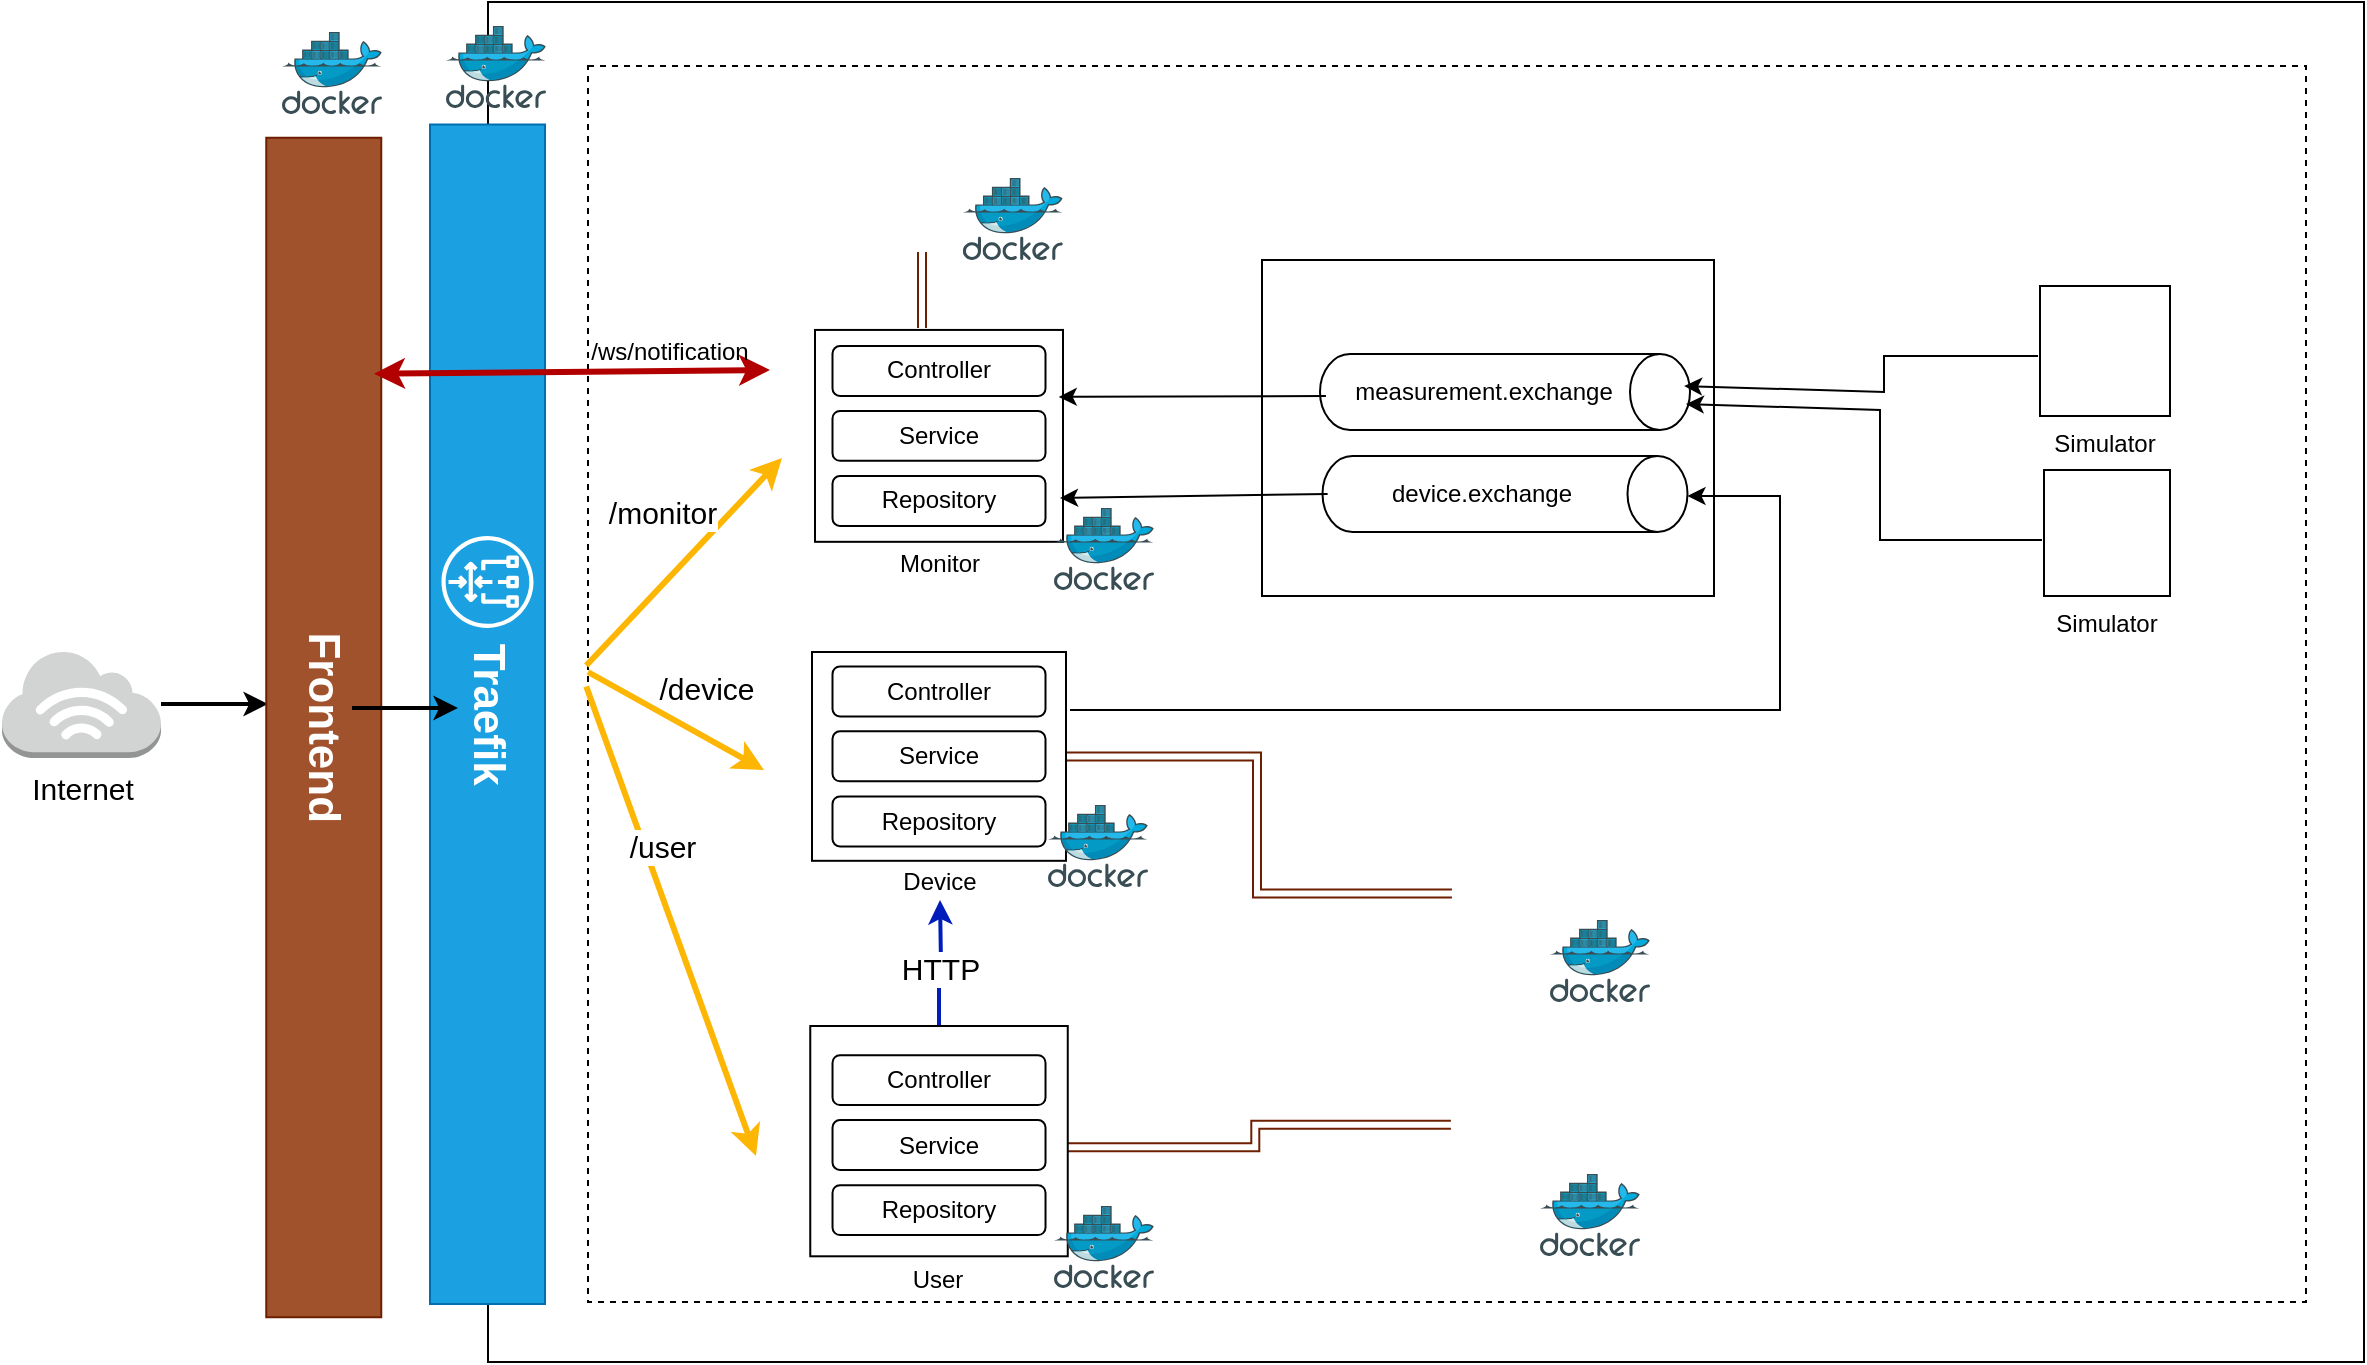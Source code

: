 <mxfile version="24.8.6" pages="4">
  <diagram name="simple-ms-app" id="HfCH6r1TyqnaW-sTugiu">
    <mxGraphModel dx="1834" dy="1164" grid="0" gridSize="10" guides="1" tooltips="1" connect="0" arrows="0" fold="1" page="0" pageScale="1" pageWidth="1169" pageHeight="827" background="none" math="0" shadow="0">
      <root>
        <mxCell id="Mkz1561AUryzhJ5JRjOw-0" />
        <mxCell id="Mkz1561AUryzhJ5JRjOw-1" parent="Mkz1561AUryzhJ5JRjOw-0" />
        <mxCell id="Mkz1561AUryzhJ5JRjOw-2" value="" style="rounded=0;whiteSpace=wrap;html=1;sketch=0;fillColor=none;" parent="Mkz1561AUryzhJ5JRjOw-1" vertex="1">
          <mxGeometry x="213" y="-39" width="938" height="680" as="geometry" />
        </mxCell>
        <mxCell id="Mkz1561AUryzhJ5JRjOw-5" value="" style="rounded=0;whiteSpace=wrap;html=1;sketch=0;fillColor=none;dashed=1;" parent="Mkz1561AUryzhJ5JRjOw-1" vertex="1">
          <mxGeometry x="263" y="-7" width="859" height="618" as="geometry" />
        </mxCell>
        <mxCell id="Mkz1561AUryzhJ5JRjOw-6" value="listen" style="edgeStyle=orthogonalEdgeStyle;rounded=0;orthogonalLoop=1;jettySize=auto;html=1;entryX=1;entryY=0.75;entryDx=0;entryDy=0;fontSize=15;endSize=6;strokeWidth=3;fillColor=#fa6800;strokeColor=#C73500;" parent="Mkz1561AUryzhJ5JRjOw-1" edge="1">
          <mxGeometry relative="1" as="geometry">
            <Array as="points">
              <mxPoint x="1046" y="232" />
            </Array>
            <mxPoint x="1046.0" y="286" as="sourcePoint" />
          </mxGeometry>
        </mxCell>
        <mxCell id="Mkz1561AUryzhJ5JRjOw-10" style="edgeStyle=orthogonalEdgeStyle;rounded=0;orthogonalLoop=1;jettySize=auto;html=1;fontSize=15;strokeWidth=1;fillColor=#a0522d;strokeColor=#6D1F00;shape=link;entryX=0.028;entryY=0.488;entryDx=0;entryDy=0;entryPerimeter=0;exitX=0.992;exitY=0.5;exitDx=0;exitDy=0;exitPerimeter=0;" parent="Mkz1561AUryzhJ5JRjOw-1" source="YO4QzeG6TAUUrrSX8eea-24" edge="1" target="WYsTmNUXfwcSGCrvJzmU-0">
          <mxGeometry relative="1" as="geometry">
            <mxPoint x="699" y="161.5" as="targetPoint" />
            <mxPoint x="519" y="389.5" as="sourcePoint" />
          </mxGeometry>
        </mxCell>
        <mxCell id="Mkz1561AUryzhJ5JRjOw-11" style="edgeStyle=orthogonalEdgeStyle;rounded=0;orthogonalLoop=1;jettySize=auto;html=1;fontSize=15;strokeWidth=1;fillColor=#a0522d;strokeColor=#6D1F00;shape=link;entryX=0.057;entryY=0.495;entryDx=0;entryDy=0;entryPerimeter=0;exitX=0.992;exitY=0.526;exitDx=0;exitDy=0;exitPerimeter=0;" parent="Mkz1561AUryzhJ5JRjOw-1" source="YO4QzeG6TAUUrrSX8eea-20" target="Mkz1561AUryzhJ5JRjOw-18" edge="1">
          <mxGeometry relative="1" as="geometry">
            <mxPoint x="519" y="558.5" as="sourcePoint" />
          </mxGeometry>
        </mxCell>
        <mxCell id="Mkz1561AUryzhJ5JRjOw-12" style="edgeStyle=orthogonalEdgeStyle;rounded=0;orthogonalLoop=1;jettySize=auto;html=1;fontSize=15;endSize=6;strokeWidth=2;strokeColor=#001DBC;fillColor=#0050ef;exitX=0.5;exitY=0;exitDx=0;exitDy=0;exitPerimeter=0;" parent="Mkz1561AUryzhJ5JRjOw-1" edge="1" source="YO4QzeG6TAUUrrSX8eea-20">
          <mxGeometry relative="1" as="geometry">
            <mxPoint x="474.014" y="520.984" as="sourcePoint" />
            <mxPoint x="439" y="410" as="targetPoint" />
          </mxGeometry>
        </mxCell>
        <mxCell id="Mkz1561AUryzhJ5JRjOw-13" value="HTTP" style="edgeLabel;html=1;align=center;verticalAlign=middle;resizable=0;points=[];fontSize=15;" parent="Mkz1561AUryzhJ5JRjOw-12" vertex="1" connectable="0">
          <mxGeometry x="-0.35" y="1" relative="1" as="geometry">
            <mxPoint x="1" y="-8" as="offset" />
          </mxGeometry>
        </mxCell>
        <mxCell id="Mkz1561AUryzhJ5JRjOw-18" value="" style="shape=image;verticalLabelPosition=bottom;labelBackgroundColor=default;verticalAlign=top;aspect=fixed;imageAspect=0;image=https://upload.wikimedia.org/wikipedia/commons/thumb/b/ba/Database-postgres.svg/1448px-Database-postgres.svg.png;" parent="Mkz1561AUryzhJ5JRjOw-1" vertex="1">
          <mxGeometry x="690.43" y="473" width="70.63" height="99.8" as="geometry" />
        </mxCell>
        <mxCell id="Mkz1561AUryzhJ5JRjOw-19" value="" style="sketch=0;aspect=fixed;html=1;points=[];align=center;image;fontSize=12;image=img/lib/mscae/Docker.svg;fillColor=none;" parent="Mkz1561AUryzhJ5JRjOw-1" vertex="1">
          <mxGeometry x="739" y="547" width="50" height="41" as="geometry" />
        </mxCell>
        <mxCell id="Mkz1561AUryzhJ5JRjOw-25" style="edgeStyle=orthogonalEdgeStyle;rounded=0;orthogonalLoop=1;jettySize=auto;html=1;entryX=0.48;entryY=0.985;entryDx=0;entryDy=0;strokeColor=default;strokeWidth=2;fontSize=22;endSize=6;entryPerimeter=0;" parent="Mkz1561AUryzhJ5JRjOw-1" source="Mkz1561AUryzhJ5JRjOw-26" target="YO4QzeG6TAUUrrSX8eea-57" edge="1">
          <mxGeometry relative="1" as="geometry" />
        </mxCell>
        <mxCell id="Mkz1561AUryzhJ5JRjOw-26" value="Internet" style="outlineConnect=0;dashed=0;verticalLabelPosition=bottom;verticalAlign=top;align=center;html=1;shape=mxgraph.aws3.internet_3;fillColor=#D2D3D3;gradientColor=none;sketch=0;fontSize=15;" parent="Mkz1561AUryzhJ5JRjOw-1" vertex="1">
          <mxGeometry x="-30" y="285" width="79.5" height="54" as="geometry" />
        </mxCell>
        <mxCell id="Mkz1561AUryzhJ5JRjOw-28" value="" style="endArrow=classic;html=1;rounded=0;fontSize=15;endSize=6;strokeWidth=3;strokeColor=#fcb603;fillColor=#ffcd28;gradientColor=#ffa500;entryX=0.566;entryY=0.963;entryDx=0;entryDy=0;entryPerimeter=0;" parent="Mkz1561AUryzhJ5JRjOw-1" target="YO4QzeG6TAUUrrSX8eea-78" edge="1">
          <mxGeometry width="50" height="50" relative="1" as="geometry">
            <mxPoint x="263" y="296" as="sourcePoint" />
            <mxPoint x="340" y="327" as="targetPoint" />
          </mxGeometry>
        </mxCell>
        <mxCell id="Mkz1561AUryzhJ5JRjOw-29" value="/device" style="edgeLabel;html=1;align=center;verticalAlign=middle;resizable=0;points=[];fontSize=15;" parent="Mkz1561AUryzhJ5JRjOw-28" vertex="1" connectable="0">
          <mxGeometry x="-0.505" y="1" relative="1" as="geometry">
            <mxPoint x="36" y="-4" as="offset" />
          </mxGeometry>
        </mxCell>
        <mxCell id="Mkz1561AUryzhJ5JRjOw-30" value="" style="endArrow=classic;html=1;rounded=0;fontSize=15;endSize=6;exitX=-0.001;exitY=0.502;exitDx=0;exitDy=0;strokeWidth=3;strokeColor=#fcb603;fillColor=#ffcd28;gradientColor=#ffa500;exitPerimeter=0;entryX=0.575;entryY=1.145;entryDx=0;entryDy=0;entryPerimeter=0;" parent="Mkz1561AUryzhJ5JRjOw-1" target="YO4QzeG6TAUUrrSX8eea-79" edge="1" source="Mkz1561AUryzhJ5JRjOw-5">
          <mxGeometry width="50" height="50" relative="1" as="geometry">
            <mxPoint x="261.0" y="353" as="sourcePoint" />
            <mxPoint x="338.194" y="514" as="targetPoint" />
          </mxGeometry>
        </mxCell>
        <mxCell id="Mkz1561AUryzhJ5JRjOw-31" value="/user" style="edgeLabel;html=1;align=center;verticalAlign=middle;resizable=0;points=[];fontSize=15;" parent="Mkz1561AUryzhJ5JRjOw-30" vertex="1" connectable="0">
          <mxGeometry x="0.28" y="-3" relative="1" as="geometry">
            <mxPoint x="-14" y="-72" as="offset" />
          </mxGeometry>
        </mxCell>
        <mxCell id="Mkz1561AUryzhJ5JRjOw-49" value="Traefik" style="rounded=0;labelBackgroundColor=none;labelBorderColor=none;sketch=0;strokeColor=#006EAF;fontSize=22;fillColor=#1ba1e2;html=1;whiteSpace=wrap;rotation=90;fontColor=#ffffff;fontStyle=1" parent="Mkz1561AUryzhJ5JRjOw-1" vertex="1">
          <mxGeometry x="-82.12" y="288.38" width="589.75" height="57.5" as="geometry" />
        </mxCell>
        <mxCell id="Mkz1561AUryzhJ5JRjOw-50" value="" style="sketch=0;outlineConnect=0;dashed=0;verticalLabelPosition=bottom;verticalAlign=top;align=center;html=1;fontSize=12;fontStyle=0;aspect=fixed;pointerEvents=1;shape=mxgraph.aws4.gateway_load_balancer;labelBackgroundColor=none;labelBorderColor=none;" parent="Mkz1561AUryzhJ5JRjOw-1" vertex="1">
          <mxGeometry x="189.75" y="228" width="46" height="46" as="geometry" />
        </mxCell>
        <mxCell id="WYsTmNUXfwcSGCrvJzmU-0" value="" style="shape=image;verticalLabelPosition=bottom;labelBackgroundColor=default;verticalAlign=top;aspect=fixed;imageAspect=0;image=https://upload.wikimedia.org/wikipedia/commons/thumb/b/ba/Database-postgres.svg/1448px-Database-postgres.svg.png;" parent="Mkz1561AUryzhJ5JRjOw-1" vertex="1">
          <mxGeometry x="693" y="358" width="70.63" height="99.8" as="geometry" />
        </mxCell>
        <mxCell id="WYsTmNUXfwcSGCrvJzmU-1" value="" style="sketch=0;aspect=fixed;html=1;points=[];align=center;image;fontSize=12;image=img/lib/mscae/Docker.svg;fillColor=none;" parent="Mkz1561AUryzhJ5JRjOw-1" vertex="1">
          <mxGeometry x="744" y="420" width="50" height="41" as="geometry" />
        </mxCell>
        <mxCell id="YO4QzeG6TAUUrrSX8eea-6" value="" style="rounded=0;whiteSpace=wrap;html=1;" vertex="1" parent="Mkz1561AUryzhJ5JRjOw-1">
          <mxGeometry x="600" y="90" width="226" height="168" as="geometry" />
        </mxCell>
        <mxCell id="YO4QzeG6TAUUrrSX8eea-2" value="" style="shape=image;verticalLabelPosition=bottom;labelBackgroundColor=default;verticalAlign=top;aspect=fixed;imageAspect=0;image=https://upload.wikimedia.org/wikipedia/commons/thumb/7/71/RabbitMQ_logo.svg/2560px-RabbitMQ_logo.svg.png;rotation=0;" vertex="1" parent="Mkz1561AUryzhJ5JRjOw-1">
          <mxGeometry x="610" y="110" width="95.528" height="14.966" as="geometry" />
        </mxCell>
        <mxCell id="YO4QzeG6TAUUrrSX8eea-14" value="" style="endArrow=classic;html=1;rounded=0;fontSize=15;endSize=6;strokeWidth=3;strokeColor=#fcb603;fillColor=#ffcd28;gradientColor=#ffa500;exitX=-0.001;exitY=0.485;exitDx=0;exitDy=0;exitPerimeter=0;entryX=0.437;entryY=0.837;entryDx=0;entryDy=0;entryPerimeter=0;" edge="1" parent="Mkz1561AUryzhJ5JRjOw-1" source="Mkz1561AUryzhJ5JRjOw-5">
          <mxGeometry width="50" height="50" relative="1" as="geometry">
            <mxPoint x="291" y="233.25" as="sourcePoint" />
            <mxPoint x="359.993" y="188.993" as="targetPoint" />
          </mxGeometry>
        </mxCell>
        <mxCell id="YO4QzeG6TAUUrrSX8eea-15" value="/monitor" style="edgeLabel;html=1;align=center;verticalAlign=middle;resizable=0;points=[];fontSize=15;" vertex="1" connectable="0" parent="YO4QzeG6TAUUrrSX8eea-14">
          <mxGeometry x="-0.505" y="1" relative="1" as="geometry">
            <mxPoint x="14" y="-50" as="offset" />
          </mxGeometry>
        </mxCell>
        <mxCell id="YO4QzeG6TAUUrrSX8eea-16" value="" style="group" vertex="1" connectable="0" parent="Mkz1561AUryzhJ5JRjOw-1">
          <mxGeometry x="630.25" y="188" width="182.5" height="38" as="geometry" />
        </mxCell>
        <mxCell id="YO4QzeG6TAUUrrSX8eea-11" value="" style="shape=cylinder3;whiteSpace=wrap;html=1;boundedLbl=1;backgroundOutline=1;size=15;rotation=90;" vertex="1" parent="YO4QzeG6TAUUrrSX8eea-16">
          <mxGeometry x="72.25" y="-72.25" width="38" height="182.5" as="geometry" />
        </mxCell>
        <mxCell id="YO4QzeG6TAUUrrSX8eea-12" value="device.exchange" style="text;html=1;align=center;verticalAlign=middle;whiteSpace=wrap;rounded=0;" vertex="1" parent="YO4QzeG6TAUUrrSX8eea-16">
          <mxGeometry x="49.5" y="4" width="60" height="30" as="geometry" />
        </mxCell>
        <mxCell id="YO4QzeG6TAUUrrSX8eea-17" value="" style="group" vertex="1" connectable="0" parent="Mkz1561AUryzhJ5JRjOw-1">
          <mxGeometry x="629" y="137" width="185" height="38" as="geometry" />
        </mxCell>
        <mxCell id="YO4QzeG6TAUUrrSX8eea-10" value="" style="shape=cylinder3;whiteSpace=wrap;html=1;boundedLbl=1;backgroundOutline=1;size=15;rotation=90;" vertex="1" parent="YO4QzeG6TAUUrrSX8eea-17">
          <mxGeometry x="73.5" y="-73.5" width="38" height="185" as="geometry" />
        </mxCell>
        <mxCell id="YO4QzeG6TAUUrrSX8eea-13" value="measurement.exchange" style="text;html=1;align=center;verticalAlign=middle;whiteSpace=wrap;rounded=0;" vertex="1" parent="YO4QzeG6TAUUrrSX8eea-17">
          <mxGeometry x="51.5" y="4" width="60" height="30" as="geometry" />
        </mxCell>
        <mxCell id="YO4QzeG6TAUUrrSX8eea-18" value="Simulator" style="shape=image;verticalLabelPosition=bottom;labelBackgroundColor=default;verticalAlign=top;aspect=fixed;imageAspect=0;image=https://pbs.twimg.com/profile_images/1235868806079057921/fTL08u_H_400x400.png;imageBorder=default;" vertex="1" parent="Mkz1561AUryzhJ5JRjOw-1">
          <mxGeometry x="989" y="103" width="65" height="65" as="geometry" />
        </mxCell>
        <mxCell id="YO4QzeG6TAUUrrSX8eea-19" value="Simulator" style="shape=image;verticalLabelPosition=bottom;labelBackgroundColor=default;verticalAlign=top;aspect=fixed;imageAspect=0;image=https://pbs.twimg.com/profile_images/1235868806079057921/fTL08u_H_400x400.png;imageBorder=default;" vertex="1" parent="Mkz1561AUryzhJ5JRjOw-1">
          <mxGeometry x="991" y="195" width="63" height="63" as="geometry" />
        </mxCell>
        <mxCell id="YO4QzeG6TAUUrrSX8eea-22" value="" style="group" vertex="1" connectable="0" parent="Mkz1561AUryzhJ5JRjOw-1">
          <mxGeometry x="374.13" y="473" width="128.75" height="150" as="geometry" />
        </mxCell>
        <mxCell id="YO4QzeG6TAUUrrSX8eea-20" value="" style="rounded=0;whiteSpace=wrap;html=1;" vertex="1" parent="YO4QzeG6TAUUrrSX8eea-22">
          <mxGeometry width="128.75" height="115.152" as="geometry" />
        </mxCell>
        <mxCell id="YO4QzeG6TAUUrrSX8eea-21" value="User" style="text;html=1;align=center;verticalAlign=middle;whiteSpace=wrap;rounded=0;" vertex="1" parent="YO4QzeG6TAUUrrSX8eea-22">
          <mxGeometry x="32.188" y="104.545" width="64.375" height="45.455" as="geometry" />
        </mxCell>
        <mxCell id="YO4QzeG6TAUUrrSX8eea-46" value="Controller" style="rounded=1;whiteSpace=wrap;html=1;" vertex="1" parent="YO4QzeG6TAUUrrSX8eea-22">
          <mxGeometry x="11.13" y="14.58" width="106.5" height="24.97" as="geometry" />
        </mxCell>
        <mxCell id="YO4QzeG6TAUUrrSX8eea-47" value="Service" style="rounded=1;whiteSpace=wrap;html=1;" vertex="1" parent="YO4QzeG6TAUUrrSX8eea-22">
          <mxGeometry x="11.13" y="47.03" width="106.5" height="24.97" as="geometry" />
        </mxCell>
        <mxCell id="YO4QzeG6TAUUrrSX8eea-48" value="Repository" style="rounded=1;whiteSpace=wrap;html=1;" vertex="1" parent="YO4QzeG6TAUUrrSX8eea-22">
          <mxGeometry x="11.13" y="79.58" width="106.5" height="24.97" as="geometry" />
        </mxCell>
        <mxCell id="YO4QzeG6TAUUrrSX8eea-23" value="" style="group" vertex="1" connectable="0" parent="Mkz1561AUryzhJ5JRjOw-1">
          <mxGeometry x="375" y="286" width="127" height="136" as="geometry" />
        </mxCell>
        <mxCell id="YO4QzeG6TAUUrrSX8eea-24" value="" style="rounded=0;whiteSpace=wrap;html=1;" vertex="1" parent="YO4QzeG6TAUUrrSX8eea-23">
          <mxGeometry width="127" height="104.404" as="geometry" />
        </mxCell>
        <mxCell id="YO4QzeG6TAUUrrSX8eea-25" value="Device" style="text;html=1;align=center;verticalAlign=middle;whiteSpace=wrap;rounded=0;" vertex="1" parent="YO4QzeG6TAUUrrSX8eea-23">
          <mxGeometry x="31.75" y="94.788" width="63.5" height="41.212" as="geometry" />
        </mxCell>
        <mxCell id="YO4QzeG6TAUUrrSX8eea-43" value="Controller" style="rounded=1;whiteSpace=wrap;html=1;" vertex="1" parent="YO4QzeG6TAUUrrSX8eea-23">
          <mxGeometry x="10.25" y="7.22" width="106.5" height="24.97" as="geometry" />
        </mxCell>
        <mxCell id="YO4QzeG6TAUUrrSX8eea-44" value="Service" style="rounded=1;whiteSpace=wrap;html=1;" vertex="1" parent="YO4QzeG6TAUUrrSX8eea-23">
          <mxGeometry x="10.25" y="39.67" width="106.5" height="24.97" as="geometry" />
        </mxCell>
        <mxCell id="YO4QzeG6TAUUrrSX8eea-45" value="Repository" style="rounded=1;whiteSpace=wrap;html=1;" vertex="1" parent="YO4QzeG6TAUUrrSX8eea-23">
          <mxGeometry x="10.25" y="72.22" width="106.5" height="24.97" as="geometry" />
        </mxCell>
        <mxCell id="YO4QzeG6TAUUrrSX8eea-26" value="" style="group" vertex="1" connectable="0" parent="Mkz1561AUryzhJ5JRjOw-1">
          <mxGeometry x="376.5" y="124.97" width="130.5" height="138" as="geometry" />
        </mxCell>
        <mxCell id="YO4QzeG6TAUUrrSX8eea-27" value="" style="rounded=0;whiteSpace=wrap;html=1;" vertex="1" parent="YO4QzeG6TAUUrrSX8eea-26">
          <mxGeometry width="124.0" height="105.939" as="geometry" />
        </mxCell>
        <mxCell id="YO4QzeG6TAUUrrSX8eea-28" value="Monitor" style="text;html=1;align=center;verticalAlign=middle;whiteSpace=wrap;rounded=0;" vertex="1" parent="YO4QzeG6TAUUrrSX8eea-26">
          <mxGeometry x="31.0" y="96.182" width="62.0" height="41.818" as="geometry" />
        </mxCell>
        <mxCell id="YO4QzeG6TAUUrrSX8eea-40" value="Controller" style="rounded=1;whiteSpace=wrap;html=1;" vertex="1" parent="YO4QzeG6TAUUrrSX8eea-26">
          <mxGeometry x="8.75" y="8.03" width="106.5" height="24.97" as="geometry" />
        </mxCell>
        <mxCell id="YO4QzeG6TAUUrrSX8eea-41" value="Service" style="rounded=1;whiteSpace=wrap;html=1;" vertex="1" parent="YO4QzeG6TAUUrrSX8eea-26">
          <mxGeometry x="8.75" y="40.48" width="106.5" height="24.97" as="geometry" />
        </mxCell>
        <mxCell id="YO4QzeG6TAUUrrSX8eea-42" value="Repository" style="rounded=1;whiteSpace=wrap;html=1;" vertex="1" parent="YO4QzeG6TAUUrrSX8eea-26">
          <mxGeometry x="8.75" y="73.03" width="106.5" height="24.97" as="geometry" />
        </mxCell>
        <mxCell id="YO4QzeG6TAUUrrSX8eea-29" value="" style="endArrow=classic;html=1;rounded=0;entryX=0.526;entryY=0;entryDx=0;entryDy=0;entryPerimeter=0;" edge="1" parent="Mkz1561AUryzhJ5JRjOw-1" target="YO4QzeG6TAUUrrSX8eea-11">
          <mxGeometry width="50" height="50" relative="1" as="geometry">
            <mxPoint x="504" y="315" as="sourcePoint" />
            <mxPoint x="557" y="283" as="targetPoint" />
            <Array as="points">
              <mxPoint x="859" y="315" />
              <mxPoint x="859" y="208" />
            </Array>
          </mxGeometry>
        </mxCell>
        <mxCell id="YO4QzeG6TAUUrrSX8eea-30" value="" style="endArrow=classic;html=1;rounded=0;entryX=0.421;entryY=0.016;entryDx=0;entryDy=0;entryPerimeter=0;exitX=-0.015;exitY=0.538;exitDx=0;exitDy=0;exitPerimeter=0;" edge="1" parent="Mkz1561AUryzhJ5JRjOw-1" source="YO4QzeG6TAUUrrSX8eea-18" target="YO4QzeG6TAUUrrSX8eea-10">
          <mxGeometry width="50" height="50" relative="1" as="geometry">
            <mxPoint x="938" y="143" as="sourcePoint" />
            <mxPoint x="974" y="237" as="targetPoint" />
            <Array as="points">
              <mxPoint x="911" y="138" />
              <mxPoint x="911" y="156" />
            </Array>
          </mxGeometry>
        </mxCell>
        <mxCell id="YO4QzeG6TAUUrrSX8eea-34" value="" style="endArrow=classic;html=1;rounded=0;entryX=0.983;entryY=0.316;entryDx=0;entryDy=0;entryPerimeter=0;exitX=0.553;exitY=0.984;exitDx=0;exitDy=0;exitPerimeter=0;" edge="1" parent="Mkz1561AUryzhJ5JRjOw-1" source="YO4QzeG6TAUUrrSX8eea-10" target="YO4QzeG6TAUUrrSX8eea-27">
          <mxGeometry width="50" height="50" relative="1" as="geometry">
            <mxPoint x="521" y="302" as="sourcePoint" />
            <mxPoint x="571" y="252" as="targetPoint" />
          </mxGeometry>
        </mxCell>
        <mxCell id="YO4QzeG6TAUUrrSX8eea-35" value="" style="endArrow=classic;html=1;rounded=0;entryX=0.988;entryY=0.793;entryDx=0;entryDy=0;entryPerimeter=0;exitX=0.5;exitY=0.986;exitDx=0;exitDy=0;exitPerimeter=0;" edge="1" parent="Mkz1561AUryzhJ5JRjOw-1" source="YO4QzeG6TAUUrrSX8eea-11" target="YO4QzeG6TAUUrrSX8eea-27">
          <mxGeometry width="50" height="50" relative="1" as="geometry">
            <mxPoint x="644" y="180" as="sourcePoint" />
            <mxPoint x="503" y="180" as="targetPoint" />
          </mxGeometry>
        </mxCell>
        <mxCell id="YO4QzeG6TAUUrrSX8eea-36" value="" style="endArrow=classic;html=1;rounded=0;entryX=0.658;entryY=0.011;entryDx=0;entryDy=0;entryPerimeter=0;exitX=-0.016;exitY=0.556;exitDx=0;exitDy=0;exitPerimeter=0;" edge="1" parent="Mkz1561AUryzhJ5JRjOw-1" source="YO4QzeG6TAUUrrSX8eea-19" target="YO4QzeG6TAUUrrSX8eea-10">
          <mxGeometry width="50" height="50" relative="1" as="geometry">
            <mxPoint x="998" y="148" as="sourcePoint" />
            <mxPoint x="823" y="175" as="targetPoint" />
            <Array as="points">
              <mxPoint x="909" y="230" />
              <mxPoint x="909" y="165" />
            </Array>
          </mxGeometry>
        </mxCell>
        <mxCell id="YO4QzeG6TAUUrrSX8eea-37" value="" style="shape=image;verticalLabelPosition=bottom;labelBackgroundColor=default;verticalAlign=top;aspect=fixed;imageAspect=0;image=https://upload.wikimedia.org/wikipedia/commons/thumb/b/ba/Database-postgres.svg/1448px-Database-postgres.svg.png;" vertex="1" parent="Mkz1561AUryzhJ5JRjOw-1">
          <mxGeometry x="399.42" y="-13" width="70.63" height="99.8" as="geometry" />
        </mxCell>
        <mxCell id="YO4QzeG6TAUUrrSX8eea-38" value="" style="sketch=0;aspect=fixed;html=1;points=[];align=center;image;fontSize=12;image=img/lib/mscae/Docker.svg;fillColor=none;" vertex="1" parent="Mkz1561AUryzhJ5JRjOw-1">
          <mxGeometry x="450.42" y="49" width="50" height="41" as="geometry" />
        </mxCell>
        <mxCell id="YO4QzeG6TAUUrrSX8eea-39" style="edgeStyle=orthogonalEdgeStyle;rounded=0;orthogonalLoop=1;jettySize=auto;html=1;fontSize=15;strokeWidth=1;fillColor=#a0522d;strokeColor=#6D1F00;shape=link;exitX=0.433;exitY=0.992;exitDx=0;exitDy=0;exitPerimeter=0;" edge="1" parent="Mkz1561AUryzhJ5JRjOw-1" source="YO4QzeG6TAUUrrSX8eea-37">
          <mxGeometry relative="1" as="geometry">
            <mxPoint x="430" y="124" as="targetPoint" />
            <mxPoint x="511" y="348" as="sourcePoint" />
          </mxGeometry>
        </mxCell>
        <mxCell id="YO4QzeG6TAUUrrSX8eea-53" value="" style="sketch=0;aspect=fixed;html=1;points=[];align=center;image;fontSize=12;image=img/lib/mscae/Docker.svg;fillColor=none;" vertex="1" parent="Mkz1561AUryzhJ5JRjOw-1">
          <mxGeometry x="493" y="362.5" width="50" height="41" as="geometry" />
        </mxCell>
        <mxCell id="YO4QzeG6TAUUrrSX8eea-54" value="" style="sketch=0;aspect=fixed;html=1;points=[];align=center;image;fontSize=12;image=img/lib/mscae/Docker.svg;fillColor=none;" vertex="1" parent="Mkz1561AUryzhJ5JRjOw-1">
          <mxGeometry x="496" y="563" width="50" height="41" as="geometry" />
        </mxCell>
        <mxCell id="YO4QzeG6TAUUrrSX8eea-55" value="" style="sketch=0;aspect=fixed;html=1;points=[];align=center;image;fontSize=12;image=img/lib/mscae/Docker.svg;fillColor=none;" vertex="1" parent="Mkz1561AUryzhJ5JRjOw-1">
          <mxGeometry x="496" y="214" width="50" height="41" as="geometry" />
        </mxCell>
        <mxCell id="YO4QzeG6TAUUrrSX8eea-56" value="" style="sketch=0;aspect=fixed;html=1;points=[];align=center;image;fontSize=12;image=img/lib/mscae/Docker.svg;fillColor=none;" vertex="1" parent="Mkz1561AUryzhJ5JRjOw-1">
          <mxGeometry x="192" y="-27" width="50" height="41" as="geometry" />
        </mxCell>
        <mxCell id="YO4QzeG6TAUUrrSX8eea-57" value="Frontend" style="rounded=0;labelBackgroundColor=none;labelBorderColor=none;sketch=0;strokeColor=#6D1F00;fontSize=22;fillColor=#a0522d;html=1;whiteSpace=wrap;rotation=90;fontStyle=1;fontColor=#ffffff;" vertex="1" parent="Mkz1561AUryzhJ5JRjOw-1">
          <mxGeometry x="-164" y="295" width="589.75" height="57.5" as="geometry" />
        </mxCell>
        <mxCell id="YO4QzeG6TAUUrrSX8eea-63" style="edgeStyle=orthogonalEdgeStyle;rounded=0;orthogonalLoop=1;jettySize=auto;html=1;entryX=0.48;entryY=0.985;entryDx=0;entryDy=0;strokeColor=default;strokeWidth=2;fontSize=22;endSize=6;entryPerimeter=0;" edge="1" parent="Mkz1561AUryzhJ5JRjOw-1">
          <mxGeometry relative="1" as="geometry">
            <mxPoint x="145" y="314" as="sourcePoint" />
            <mxPoint x="198" y="314" as="targetPoint" />
          </mxGeometry>
        </mxCell>
        <mxCell id="YO4QzeG6TAUUrrSX8eea-64" value="" style="sketch=0;aspect=fixed;html=1;points=[];align=center;image;fontSize=12;image=img/lib/mscae/Docker.svg;fillColor=none;" vertex="1" parent="Mkz1561AUryzhJ5JRjOw-1">
          <mxGeometry x="110" y="-24" width="50" height="41" as="geometry" />
        </mxCell>
        <mxCell id="YO4QzeG6TAUUrrSX8eea-65" value="" style="shape=image;verticalLabelPosition=bottom;labelBackgroundColor=default;verticalAlign=top;aspect=fixed;imageAspect=0;image=https://angular.ossez.com/assets/images/logos/angular/angular_whiteTransparent.png;" vertex="1" parent="Mkz1561AUryzhJ5JRjOw-1">
          <mxGeometry x="104.88" y="225" width="52" height="52" as="geometry" />
        </mxCell>
        <mxCell id="YO4QzeG6TAUUrrSX8eea-66" value="" style="endArrow=classic;html=1;rounded=0;fontSize=15;endSize=6;strokeWidth=3;strokeColor=#B20000;fillColor=#e51400;exitX=0.2;exitY=0.063;exitDx=0;exitDy=0;exitPerimeter=0;startArrow=classic;startFill=1;" edge="1" parent="Mkz1561AUryzhJ5JRjOw-1" source="YO4QzeG6TAUUrrSX8eea-57">
          <mxGeometry width="50" height="50" relative="1" as="geometry">
            <mxPoint x="160" y="145" as="sourcePoint" />
            <mxPoint x="354" y="145" as="targetPoint" />
          </mxGeometry>
        </mxCell>
        <mxCell id="YO4QzeG6TAUUrrSX8eea-68" value="/ws/notification" style="text;html=1;align=center;verticalAlign=middle;whiteSpace=wrap;rounded=0;" vertex="1" parent="Mkz1561AUryzhJ5JRjOw-1">
          <mxGeometry x="274" y="120.5" width="60" height="30" as="geometry" />
        </mxCell>
        <mxCell id="YO4QzeG6TAUUrrSX8eea-78" value="" style="shape=image;verticalLabelPosition=bottom;labelBackgroundColor=default;verticalAlign=top;aspect=fixed;imageAspect=0;image=https://www.keycloak.org/resources/images/logo.svg;rotation=90;" vertex="1" parent="Mkz1561AUryzhJ5JRjOw-1">
          <mxGeometry x="308" y="327" width="106.36" height="22" as="geometry" />
        </mxCell>
        <mxCell id="YO4QzeG6TAUUrrSX8eea-79" value="" style="shape=image;verticalLabelPosition=bottom;labelBackgroundColor=default;verticalAlign=top;aspect=fixed;imageAspect=0;image=https://www.keycloak.org/resources/images/logo.svg;rotation=90;" vertex="1" parent="Mkz1561AUryzhJ5JRjOw-1">
          <mxGeometry x="308" y="519" width="106.36" height="22" as="geometry" />
        </mxCell>
        <mxCell id="YO4QzeG6TAUUrrSX8eea-81" value="" style="shape=image;verticalLabelPosition=bottom;labelBackgroundColor=default;verticalAlign=top;aspect=fixed;imageAspect=0;image=https://www.keycloak.org/resources/images/logo.svg;rotation=90;" vertex="1" parent="Mkz1561AUryzhJ5JRjOw-1">
          <mxGeometry x="313" y="168" width="106.36" height="22" as="geometry" />
        </mxCell>
      </root>
    </mxGraphModel>
  </diagram>
  <diagram id="dX9c6lUDV9gnUc4JDQUL" name="UML Deployment diagram">
    <mxGraphModel dx="3056" dy="2275" grid="1" gridSize="10" guides="1" tooltips="1" connect="1" arrows="1" fold="1" page="1" pageScale="1" pageWidth="850" pageHeight="1100" math="0" shadow="0">
      <root>
        <mxCell id="0" />
        <mxCell id="1" parent="0" />
        <mxCell id="fgcKdxwUmbBnK3iNfLUt-2" value="" style="rounded=0;whiteSpace=wrap;html=1;dashed=1;" parent="1" vertex="1">
          <mxGeometry x="-310" y="-230" width="2060" height="1230" as="geometry" />
        </mxCell>
        <mxCell id="VhE6kgXJGZtLN_Jvbq1J-8" value="" style="rounded=0;whiteSpace=wrap;html=1;fillColor=#dae8fc;strokeColor=#6c8ebf;fillStyle=dots;" parent="1" vertex="1">
          <mxGeometry x="-230" y="-70" width="1740" height="1020" as="geometry" />
        </mxCell>
        <mxCell id="VhE6kgXJGZtLN_Jvbq1J-9" value="&lt;font size=&quot;1&quot; style=&quot;&quot;&gt;&lt;b style=&quot;font-size: 17px;&quot;&gt;DOCKER&lt;/b&gt;&lt;/font&gt;" style="text;html=1;align=center;verticalAlign=middle;whiteSpace=wrap;rounded=0;" parent="1" vertex="1">
          <mxGeometry x="1430" y="-55" width="60" height="30" as="geometry" />
        </mxCell>
        <mxCell id="VhE6kgXJGZtLN_Jvbq1J-18" value="" style="rounded=0;whiteSpace=wrap;html=1;fillColor=#dae8fc;strokeColor=#6c8ebf;" parent="1" vertex="1">
          <mxGeometry x="-140" y="400" width="250" height="160" as="geometry" />
        </mxCell>
        <mxCell id="VhE6kgXJGZtLN_Jvbq1J-19" value="" style="rounded=0;whiteSpace=wrap;html=1;fillColor=#dae8fc;strokeColor=#6c8ebf;" parent="1" vertex="1">
          <mxGeometry x="-140" y="610" width="250" height="180" as="geometry" />
        </mxCell>
        <mxCell id="VhE6kgXJGZtLN_Jvbq1J-20" value="" style="rounded=0;whiteSpace=wrap;html=1;fillColor=#dae8fc;strokeColor=#6c8ebf;" parent="1" vertex="1">
          <mxGeometry x="170" y="613.47" width="240" height="180" as="geometry" />
        </mxCell>
        <mxCell id="VhE6kgXJGZtLN_Jvbq1J-21" value="" style="rounded=0;whiteSpace=wrap;html=1;fillColor=#dae8fc;strokeColor=#6c8ebf;" parent="1" vertex="1">
          <mxGeometry x="170" y="400" width="240" height="160" as="geometry" />
        </mxCell>
        <mxCell id="VhE6kgXJGZtLN_Jvbq1J-22" value="" style="rounded=0;whiteSpace=wrap;html=1;fillColor=#dae8fc;strokeColor=#6c8ebf;" parent="1" vertex="1">
          <mxGeometry x="-140" y="190" width="1610" height="150" as="geometry" />
        </mxCell>
        <mxCell id="VhE6kgXJGZtLN_Jvbq1J-4" value="&lt;b&gt;&lt;font style=&quot;font-size: 17px;&quot;&gt;TRAEFIK&lt;/font&gt;&lt;/b&gt;" style="shape=cube;whiteSpace=wrap;html=1;boundedLbl=1;backgroundOutline=1;darkOpacity=0.05;darkOpacity2=0.1;" parent="1" vertex="1">
          <mxGeometry x="-60" y="215" width="1470" height="110" as="geometry" />
        </mxCell>
        <mxCell id="VhE6kgXJGZtLN_Jvbq1J-23" value="" style="rounded=0;whiteSpace=wrap;html=1;fillColor=#dae8fc;strokeColor=#6c8ebf;" parent="1" vertex="1">
          <mxGeometry x="-140" y="-20" width="1610" height="170" as="geometry" />
        </mxCell>
        <mxCell id="VhE6kgXJGZtLN_Jvbq1J-3" value="&lt;font size=&quot;1&quot; style=&quot;&quot;&gt;&lt;b style=&quot;font-size: 19px;&quot;&gt;FRONTEND&lt;/b&gt;&lt;/font&gt;" style="shape=cube;whiteSpace=wrap;html=1;boundedLbl=1;backgroundOutline=1;darkOpacity=0.05;darkOpacity2=0.1;" parent="1" vertex="1">
          <mxGeometry x="-75" y="10" width="1480" height="110" as="geometry" />
        </mxCell>
        <mxCell id="VhE6kgXJGZtLN_Jvbq1J-26" value="" style="shape=image;verticalLabelPosition=bottom;labelBackgroundColor=default;verticalAlign=top;aspect=fixed;imageAspect=0;image=https://static-00.iconduck.com/assets.00/docker-icon-2048x1753-uguk29a7.png;" parent="1" vertex="1">
          <mxGeometry x="-130" y="726.53" width="56.63" height="48.47" as="geometry" />
        </mxCell>
        <mxCell id="VhE6kgXJGZtLN_Jvbq1J-27" value="" style="shape=image;verticalLabelPosition=bottom;labelBackgroundColor=default;verticalAlign=top;aspect=fixed;imageAspect=0;image=https://static-00.iconduck.com/assets.00/docker-icon-2048x1753-uguk29a7.png;" parent="1" vertex="1">
          <mxGeometry x="-130" y="500" width="56.63" height="48.47" as="geometry" />
        </mxCell>
        <mxCell id="VhE6kgXJGZtLN_Jvbq1J-28" value="" style="shape=image;verticalLabelPosition=bottom;labelBackgroundColor=default;verticalAlign=top;aspect=fixed;imageAspect=0;image=https://static-00.iconduck.com/assets.00/docker-icon-2048x1753-uguk29a7.png;" parent="1" vertex="1">
          <mxGeometry x="550" y="280" width="56.63" height="48.47" as="geometry" />
        </mxCell>
        <mxCell id="VhE6kgXJGZtLN_Jvbq1J-29" value="" style="shape=image;verticalLabelPosition=bottom;labelBackgroundColor=default;verticalAlign=top;aspect=fixed;imageAspect=0;image=https://static-00.iconduck.com/assets.00/docker-icon-2048x1753-uguk29a7.png;" parent="1" vertex="1">
          <mxGeometry x="550" y="90" width="56.63" height="48.47" as="geometry" />
        </mxCell>
        <mxCell id="l6J3zyb3NWKMtOLjGEgf-12" value="&lt;font style=&quot;font-size: 17px;&quot;&gt;&lt;b style=&quot;font-size: 17px;&quot;&gt;3306&lt;/b&gt;&lt;/font&gt;" style="text;html=1;align=center;verticalAlign=middle;whiteSpace=wrap;rounded=0;fontSize=17;" parent="1" vertex="1">
          <mxGeometry x="310" y="583.47" width="60" height="30" as="geometry" />
        </mxCell>
        <mxCell id="fgcKdxwUmbBnK3iNfLUt-1" value="&lt;font style=&quot;font-size: 18px;&quot;&gt;Private network&lt;/font&gt;" style="text;html=1;align=center;verticalAlign=middle;resizable=0;points=[];autosize=1;strokeColor=none;fillColor=none;fontStyle=1" parent="1" vertex="1">
          <mxGeometry x="-210" y="-65" width="150" height="40" as="geometry" />
        </mxCell>
        <mxCell id="fgcKdxwUmbBnK3iNfLUt-3" value="&lt;span style=&quot;font-size: 18px;&quot;&gt;Public network&lt;/span&gt;" style="text;html=1;align=center;verticalAlign=middle;resizable=0;points=[];autosize=1;strokeColor=none;fillColor=none;fontStyle=1" parent="1" vertex="1">
          <mxGeometry x="-290" y="-210" width="140" height="40" as="geometry" />
        </mxCell>
        <mxCell id="fgcKdxwUmbBnK3iNfLUt-4" value="&lt;span style=&quot;font-size: 18px;&quot;&gt;LAPTOP&lt;/span&gt;" style="text;html=1;align=center;verticalAlign=middle;resizable=0;points=[];autosize=1;strokeColor=none;fillColor=none;fontStyle=1" parent="1" vertex="1">
          <mxGeometry x="1630" y="-220" width="90" height="40" as="geometry" />
        </mxCell>
        <mxCell id="fgcKdxwUmbBnK3iNfLUt-6" value="&lt;font style=&quot;font-size: 17px;&quot;&gt;&lt;b style=&quot;font-size: 17px;&quot;&gt;8080&lt;/b&gt;&lt;/font&gt;" style="text;html=1;align=center;verticalAlign=middle;whiteSpace=wrap;rounded=0;fontSize=17;" parent="1" vertex="1">
          <mxGeometry x="320" y="370" width="60" height="30" as="geometry" />
        </mxCell>
        <mxCell id="fgcKdxwUmbBnK3iNfLUt-8" value="" style="endArrow=none;html=1;rounded=0;strokeWidth=3;startArrow=classic;startFill=1;exitX=0;exitY=0;exitDx=75;exitDy=0;exitPerimeter=0;endFill=0;entryX=0.031;entryY=0.986;entryDx=0;entryDy=0;entryPerimeter=0;" parent="1" source="VhE6kgXJGZtLN_Jvbq1J-2" target="VhE6kgXJGZtLN_Jvbq1J-4" edge="1">
          <mxGeometry width="50" height="50" relative="1" as="geometry">
            <mxPoint x="145" y="463.12" as="sourcePoint" />
            <mxPoint x="-15" y="320" as="targetPoint" />
          </mxGeometry>
        </mxCell>
        <mxCell id="fgcKdxwUmbBnK3iNfLUt-9" value="" style="endArrow=classic;html=1;rounded=0;strokeWidth=3;entryX=0.598;entryY=0.045;entryDx=0;entryDy=0;entryPerimeter=0;startArrow=none;startFill=0;exitX=0.247;exitY=0.972;exitDx=0;exitDy=0;exitPerimeter=0;" parent="1" source="VhE6kgXJGZtLN_Jvbq1J-4" target="VhE6kgXJGZtLN_Jvbq1J-5" edge="1">
          <mxGeometry width="50" height="50" relative="1" as="geometry">
            <mxPoint x="485" y="280" as="sourcePoint" />
            <mxPoint x="655" y="503.64" as="targetPoint" />
          </mxGeometry>
        </mxCell>
        <mxCell id="fgcKdxwUmbBnK3iNfLUt-10" value="" style="endArrow=none;html=1;rounded=0;strokeWidth=3;startArrow=classic;startFill=1;exitX=0;exitY=0;exitDx=735;exitDy=0;exitPerimeter=0;entryX=0;entryY=0;entryDx=750;entryDy=110;entryPerimeter=0;endFill=0;" parent="1" source="VhE6kgXJGZtLN_Jvbq1J-4" target="VhE6kgXJGZtLN_Jvbq1J-3" edge="1">
          <mxGeometry width="50" height="50" relative="1" as="geometry">
            <mxPoint x="282" y="200" as="sourcePoint" />
            <mxPoint x="663" y="110" as="targetPoint" />
          </mxGeometry>
        </mxCell>
        <mxCell id="fgcKdxwUmbBnK3iNfLUt-11" value="&lt;font size=&quot;1&quot; style=&quot;&quot;&gt;&lt;b style=&quot;font-size: 19px;&quot;&gt;BROWSER&lt;/b&gt;&lt;/font&gt;" style="shape=cube;whiteSpace=wrap;html=1;boundedLbl=1;backgroundOutline=1;darkOpacity=0.05;darkOpacity2=0.1;" parent="1" vertex="1">
          <mxGeometry x="-60" y="-210" width="1490" height="90" as="geometry" />
        </mxCell>
        <mxCell id="fgcKdxwUmbBnK3iNfLUt-13" value="" style="endArrow=classic;html=1;rounded=0;strokeWidth=3;startArrow=none;startFill=0;exitX=0.487;exitY=1;exitDx=0;exitDy=0;exitPerimeter=0;" parent="1" target="VhE6kgXJGZtLN_Jvbq1J-3" edge="1" source="fgcKdxwUmbBnK3iNfLUt-11">
          <mxGeometry width="50" height="50" relative="1" as="geometry">
            <mxPoint x="665" y="-110" as="sourcePoint" />
            <mxPoint x="465" y="415" as="targetPoint" />
          </mxGeometry>
        </mxCell>
        <mxCell id="fgcKdxwUmbBnK3iNfLUt-16" value="&lt;b&gt;8080&lt;/b&gt;" style="text;html=1;align=center;verticalAlign=middle;whiteSpace=wrap;rounded=0;fontSize=17;" parent="1" vertex="1">
          <mxGeometry x="-10" y="370" width="60" height="30" as="geometry" />
        </mxCell>
        <mxCell id="fgcKdxwUmbBnK3iNfLUt-19" value="&lt;font style=&quot;font-size: 17px;&quot;&gt;&lt;b style=&quot;font-size: 17px;&quot;&gt;3306&lt;/b&gt;&lt;/font&gt;" style="text;html=1;align=center;verticalAlign=middle;whiteSpace=wrap;rounded=0;fontSize=17;" parent="1" vertex="1">
          <mxGeometry y="583.47" width="60" height="30" as="geometry" />
        </mxCell>
        <mxCell id="pRPDHAYHnhK0xioZ1LX3-1" value="" style="shape=image;verticalLabelPosition=bottom;labelBackgroundColor=default;verticalAlign=top;aspect=fixed;imageAspect=0;image=https://upload.wikimedia.org/wikipedia/commons/thumb/c/cf/Angular_full_color_logo.svg/800px-Angular_full_color_logo.svg.png;clipPath=inset(11.67% 12.33% 7.67% 12%);" parent="1" vertex="1">
          <mxGeometry x="565.83" y="50" width="40.8" height="43.5" as="geometry" />
        </mxCell>
        <mxCell id="pRPDHAYHnhK0xioZ1LX3-7" value="&lt;font style=&quot;font-size: 17px;&quot;&gt;&lt;b style=&quot;font-size: 17px;&quot;&gt;4200&lt;/b&gt;&lt;/font&gt;" style="text;html=1;align=center;verticalAlign=middle;whiteSpace=wrap;rounded=0;fontSize=17;" parent="1" vertex="1">
          <mxGeometry x="670" y="-55" width="60" height="30" as="geometry" />
        </mxCell>
        <mxCell id="pRPDHAYHnhK0xioZ1LX3-8" value="&lt;font style=&quot;font-size: 17px;&quot;&gt;&lt;b style=&quot;font-size: 17px;&quot;&gt;4200&lt;/b&gt;&lt;/font&gt;" style="text;html=1;align=center;verticalAlign=middle;whiteSpace=wrap;rounded=0;fontSize=17;" parent="1" vertex="1">
          <mxGeometry x="670" y="-100" width="60" height="30" as="geometry" />
        </mxCell>
        <mxCell id="F4SqSq8sQRb0Ui0b38fw-3" value="" style="shape=image;verticalLabelPosition=bottom;labelBackgroundColor=default;verticalAlign=top;aspect=fixed;imageAspect=0;image=https://raw.githubusercontent.com/docker-library/docs/a6cc2c5f4bc6658168f2a0abbb0307acaefff80e/traefik/logo.png;" vertex="1" parent="1">
          <mxGeometry x="565.83" y="240" width="80" height="80" as="geometry" />
        </mxCell>
        <mxCell id="F4SqSq8sQRb0Ui0b38fw-4" value="" style="group" vertex="1" connectable="0" parent="1">
          <mxGeometry x="-70" y="635" width="130" height="130" as="geometry" />
        </mxCell>
        <mxCell id="VhE6kgXJGZtLN_Jvbq1J-12" value="&lt;div&gt;&lt;b style=&quot;font-size: 15px; background-color: initial;&quot;&gt;UMS&lt;/b&gt;&lt;/div&gt;&lt;div&gt;&lt;span style=&quot;font-size: 15px;&quot;&gt;&lt;b&gt;MySQL&lt;br&gt;SERVER&lt;/b&gt;&lt;/span&gt;&lt;/div&gt;" style="shape=cylinder3;whiteSpace=wrap;html=1;boundedLbl=1;backgroundOutline=1;size=15;" parent="F4SqSq8sQRb0Ui0b38fw-4" vertex="1">
          <mxGeometry width="130" height="130" as="geometry" />
        </mxCell>
        <mxCell id="l6J3zyb3NWKMtOLjGEgf-8" value="" style="shape=image;verticalLabelPosition=bottom;labelBackgroundColor=default;verticalAlign=top;aspect=fixed;imageAspect=0;image=https://upload.wikimedia.org/wikipedia/commons/thumb/0/0a/MySQL_textlogo.svg/2560px-MySQL_textlogo.svg.png;" parent="F4SqSq8sQRb0Ui0b38fw-4" vertex="1">
          <mxGeometry x="28" y="5.47" width="80" height="23.53" as="geometry" />
        </mxCell>
        <mxCell id="F4SqSq8sQRb0Ui0b38fw-5" value="" style="endArrow=none;html=1;rounded=0;strokeWidth=3;exitX=0.5;exitY=0;exitDx=0;exitDy=0;startArrow=classic;startFill=1;endFill=0;" edge="1" parent="1" source="l6J3zyb3NWKMtOLjGEgf-8" target="VhE6kgXJGZtLN_Jvbq1J-2">
          <mxGeometry width="50" height="50" relative="1" as="geometry">
            <mxPoint x="36" y="440" as="sourcePoint" />
            <mxPoint x="41" y="310" as="targetPoint" />
          </mxGeometry>
        </mxCell>
        <mxCell id="F4SqSq8sQRb0Ui0b38fw-9" value="" style="group" vertex="1" connectable="0" parent="1">
          <mxGeometry x="-90" y="425" width="170" height="110" as="geometry" />
        </mxCell>
        <mxCell id="VhE6kgXJGZtLN_Jvbq1J-2" value="&lt;font style=&quot;font-size: 15px;&quot;&gt;&lt;b style=&quot;&quot;&gt;USER&amp;nbsp;&lt;/b&gt;&lt;/font&gt;&lt;div style=&quot;font-size: 15px;&quot;&gt;&lt;font style=&quot;font-size: 15px;&quot;&gt;&lt;b style=&quot;&quot;&gt;MICROSERVICE&lt;/b&gt;&lt;/font&gt;&lt;/div&gt;" style="shape=cube;whiteSpace=wrap;html=1;boundedLbl=1;backgroundOutline=1;darkOpacity=0.05;darkOpacity2=0.1;" parent="F4SqSq8sQRb0Ui0b38fw-9" vertex="1">
          <mxGeometry width="170" height="110" as="geometry" />
        </mxCell>
        <mxCell id="l6J3zyb3NWKMtOLjGEgf-2" value="" style="shape=image;verticalLabelPosition=bottom;labelBackgroundColor=default;verticalAlign=top;aspect=fixed;imageAspect=0;image=https://images.ctfassets.net/gt6dp23g0g38/5DqlQtFKecFlkqQ8YGDT2p/aa945b648f44dd872e9a1b89f7d203ef/springboot.png;" parent="F4SqSq8sQRb0Ui0b38fw-9" vertex="1">
          <mxGeometry x="33.85" y="34.88" width="31.44" height="28.24" as="geometry" />
        </mxCell>
        <mxCell id="F4SqSq8sQRb0Ui0b38fw-10" value="" style="group" vertex="1" connectable="0" parent="1">
          <mxGeometry x="200" y="425" width="170" height="110" as="geometry" />
        </mxCell>
        <mxCell id="VhE6kgXJGZtLN_Jvbq1J-5" value="&lt;font style=&quot;font-size: 15px;&quot;&gt;&lt;b&gt;DEVICE&lt;/b&gt;&lt;/font&gt;&lt;div style=&quot;font-size: 15px;&quot;&gt;&lt;font style=&quot;font-size: 15px;&quot;&gt;&lt;b&gt;MICROSERVICE&lt;/b&gt;&lt;/font&gt;&lt;/div&gt;" style="shape=cube;whiteSpace=wrap;html=1;boundedLbl=1;backgroundOutline=1;darkOpacity=0.05;darkOpacity2=0.1;" parent="F4SqSq8sQRb0Ui0b38fw-10" vertex="1">
          <mxGeometry width="170" height="110" as="geometry" />
        </mxCell>
        <mxCell id="l6J3zyb3NWKMtOLjGEgf-3" value="" style="shape=image;verticalLabelPosition=bottom;labelBackgroundColor=default;verticalAlign=top;aspect=fixed;imageAspect=0;image=https://images.ctfassets.net/gt6dp23g0g38/5DqlQtFKecFlkqQ8YGDT2p/aa945b648f44dd872e9a1b89f7d203ef/springboot.png;" parent="F4SqSq8sQRb0Ui0b38fw-10" vertex="1">
          <mxGeometry x="30.28" y="33.88" width="31.44" height="28.24" as="geometry" />
        </mxCell>
        <mxCell id="F4SqSq8sQRb0Ui0b38fw-12" value="" style="group" vertex="1" connectable="0" parent="1">
          <mxGeometry x="225" y="640" width="130" height="130" as="geometry" />
        </mxCell>
        <mxCell id="VhE6kgXJGZtLN_Jvbq1J-11" value="&lt;div&gt;&lt;b style=&quot;font-size: 15px; background-color: initial;&quot;&gt;DMS&lt;/b&gt;&lt;/div&gt;&lt;div&gt;&lt;span style=&quot;font-size: 15px;&quot;&gt;&lt;b&gt;MySQL&lt;br&gt;SERVER&lt;/b&gt;&lt;/span&gt;&lt;/div&gt;" style="shape=cylinder3;whiteSpace=wrap;html=1;boundedLbl=1;backgroundOutline=1;size=15;" parent="F4SqSq8sQRb0Ui0b38fw-12" vertex="1">
          <mxGeometry width="130" height="130" as="geometry" />
        </mxCell>
        <mxCell id="l6J3zyb3NWKMtOLjGEgf-9" value="" style="shape=image;verticalLabelPosition=bottom;labelBackgroundColor=default;verticalAlign=top;aspect=fixed;imageAspect=0;image=https://upload.wikimedia.org/wikipedia/commons/thumb/0/0a/MySQL_textlogo.svg/2560px-MySQL_textlogo.svg.png;" parent="F4SqSq8sQRb0Ui0b38fw-12" vertex="1">
          <mxGeometry x="30" y="6" width="80" height="23.53" as="geometry" />
        </mxCell>
        <mxCell id="F4SqSq8sQRb0Ui0b38fw-13" value="" style="endArrow=none;html=1;rounded=0;strokeWidth=3;startArrow=classic;startFill=1;entryX=0;entryY=0;entryDx=95;entryDy=110;entryPerimeter=0;exitX=0.5;exitY=0;exitDx=0;exitDy=0;endFill=0;" edge="1" parent="1" source="l6J3zyb3NWKMtOLjGEgf-9" target="VhE6kgXJGZtLN_Jvbq1J-5">
          <mxGeometry width="50" height="50" relative="1" as="geometry">
            <mxPoint x="365" y="740" as="sourcePoint" />
            <mxPoint x="370" y="610" as="targetPoint" />
          </mxGeometry>
        </mxCell>
        <mxCell id="F4SqSq8sQRb0Ui0b38fw-14" value="&lt;b&gt;user.localhost&lt;/b&gt;" style="text;html=1;align=center;verticalAlign=middle;whiteSpace=wrap;rounded=0;fontSize=17;" vertex="1" parent="1">
          <mxGeometry x="-109.07" y="370" width="60" height="30" as="geometry" />
        </mxCell>
        <mxCell id="F4SqSq8sQRb0Ui0b38fw-15" value="&lt;b&gt;device.localhost&lt;/b&gt;" style="text;html=1;align=center;verticalAlign=middle;whiteSpace=wrap;rounded=0;fontSize=17;" vertex="1" parent="1">
          <mxGeometry x="200" y="370" width="60" height="30" as="geometry" />
        </mxCell>
        <mxCell id="F4SqSq8sQRb0Ui0b38fw-16" value="&lt;b&gt;ums-mysql&lt;/b&gt;" style="text;html=1;align=center;verticalAlign=middle;whiteSpace=wrap;rounded=0;fontSize=17;" vertex="1" parent="1">
          <mxGeometry x="-143" y="580" width="109.07" height="30" as="geometry" />
        </mxCell>
        <mxCell id="F4SqSq8sQRb0Ui0b38fw-17" value="&lt;b&gt;dms-mysql&lt;/b&gt;" style="text;html=1;align=center;verticalAlign=middle;whiteSpace=wrap;rounded=0;fontSize=17;" vertex="1" parent="1">
          <mxGeometry x="170" y="583.47" width="109.07" height="30" as="geometry" />
        </mxCell>
        <mxCell id="F4SqSq8sQRb0Ui0b38fw-22" value="&lt;b&gt;localhost&lt;/b&gt;" style="text;html=1;align=center;verticalAlign=middle;whiteSpace=wrap;rounded=0;fontSize=17;" vertex="1" parent="1">
          <mxGeometry x="585.83" y="-100" width="60" height="30" as="geometry" />
        </mxCell>
        <mxCell id="F4SqSq8sQRb0Ui0b38fw-24" value="&lt;font style=&quot;font-size: 17px;&quot;&gt;&lt;b style=&quot;font-size: 17px;&quot;&gt;80&lt;/b&gt;&lt;/font&gt;" style="text;html=1;align=center;verticalAlign=middle;whiteSpace=wrap;rounded=0;fontSize=17;" vertex="1" parent="1">
          <mxGeometry x="670" y="160" width="60" height="30" as="geometry" />
        </mxCell>
        <mxCell id="F4SqSq8sQRb0Ui0b38fw-25" value="" style="endArrow=none;html=1;rounded=0;strokeWidth=3;startArrow=classic;startFill=1;entryX=0;entryY=0;entryDx=1470;entryDy=65;entryPerimeter=0;endFill=0;" edge="1" parent="1">
          <mxGeometry width="50" height="50" relative="1" as="geometry">
            <mxPoint x="1630" y="280" as="sourcePoint" />
            <mxPoint x="1409" y="280" as="targetPoint" />
          </mxGeometry>
        </mxCell>
        <mxCell id="F4SqSq8sQRb0Ui0b38fw-26" value="&lt;font style=&quot;font-size: 17px;&quot;&gt;&lt;b style=&quot;font-size: 17px;&quot;&gt;8080&lt;/b&gt;&lt;/font&gt;" style="text;html=1;align=center;verticalAlign=middle;whiteSpace=wrap;rounded=0;fontSize=17;" vertex="1" parent="1">
          <mxGeometry x="1445" y="250" width="60" height="30" as="geometry" />
        </mxCell>
        <mxCell id="F4SqSq8sQRb0Ui0b38fw-28" value="&lt;font style=&quot;font-size: 17px;&quot;&gt;&lt;b style=&quot;font-size: 17px;&quot;&gt;8080&lt;/b&gt;&lt;/font&gt;" style="text;html=1;align=center;verticalAlign=middle;whiteSpace=wrap;rounded=0;fontSize=17;" vertex="1" parent="1">
          <mxGeometry x="1590" y="250" width="60" height="30" as="geometry" />
        </mxCell>
        <mxCell id="F4SqSq8sQRb0Ui0b38fw-35" value="" style="rounded=0;whiteSpace=wrap;html=1;fillColor=#dae8fc;strokeColor=#6c8ebf;" vertex="1" parent="1">
          <mxGeometry x="820" y="613.47" width="240" height="180" as="geometry" />
        </mxCell>
        <mxCell id="F4SqSq8sQRb0Ui0b38fw-36" value="" style="rounded=0;whiteSpace=wrap;html=1;fillColor=#dae8fc;strokeColor=#6c8ebf;" vertex="1" parent="1">
          <mxGeometry x="820" y="400" width="240" height="160" as="geometry" />
        </mxCell>
        <mxCell id="F4SqSq8sQRb0Ui0b38fw-37" value="&lt;font style=&quot;font-size: 17px;&quot;&gt;&lt;b style=&quot;font-size: 17px;&quot;&gt;3306&lt;/b&gt;&lt;/font&gt;" style="text;html=1;align=center;verticalAlign=middle;whiteSpace=wrap;rounded=0;fontSize=17;" vertex="1" parent="1">
          <mxGeometry x="960" y="583.47" width="60" height="30" as="geometry" />
        </mxCell>
        <mxCell id="F4SqSq8sQRb0Ui0b38fw-38" value="&lt;font style=&quot;font-size: 17px;&quot;&gt;&lt;b style=&quot;font-size: 17px;&quot;&gt;8080&lt;/b&gt;&lt;/font&gt;" style="text;html=1;align=center;verticalAlign=middle;whiteSpace=wrap;rounded=0;fontSize=17;" vertex="1" parent="1">
          <mxGeometry x="992" y="370" width="60" height="30" as="geometry" />
        </mxCell>
        <mxCell id="F4SqSq8sQRb0Ui0b38fw-39" value="" style="group" vertex="1" connectable="0" parent="1">
          <mxGeometry x="850" y="425" width="170" height="110" as="geometry" />
        </mxCell>
        <mxCell id="F4SqSq8sQRb0Ui0b38fw-40" value="&lt;font style=&quot;font-size: 15px;&quot;&gt;&lt;b&gt;MONITOR&lt;/b&gt;&lt;/font&gt;&lt;div style=&quot;font-size: 15px;&quot;&gt;&lt;font style=&quot;font-size: 15px;&quot;&gt;&lt;b&gt;MICROSERVICE&lt;/b&gt;&lt;/font&gt;&lt;/div&gt;" style="shape=cube;whiteSpace=wrap;html=1;boundedLbl=1;backgroundOutline=1;darkOpacity=0.05;darkOpacity2=0.1;" vertex="1" parent="F4SqSq8sQRb0Ui0b38fw-39">
          <mxGeometry width="170" height="110" as="geometry" />
        </mxCell>
        <mxCell id="F4SqSq8sQRb0Ui0b38fw-41" value="" style="shape=image;verticalLabelPosition=bottom;labelBackgroundColor=default;verticalAlign=top;aspect=fixed;imageAspect=0;image=https://images.ctfassets.net/gt6dp23g0g38/5DqlQtFKecFlkqQ8YGDT2p/aa945b648f44dd872e9a1b89f7d203ef/springboot.png;" vertex="1" parent="F4SqSq8sQRb0Ui0b38fw-39">
          <mxGeometry x="25.28" y="32.88" width="31.44" height="28.24" as="geometry" />
        </mxCell>
        <mxCell id="F4SqSq8sQRb0Ui0b38fw-42" value="" style="group" vertex="1" connectable="0" parent="1">
          <mxGeometry x="875" y="640" width="130" height="130" as="geometry" />
        </mxCell>
        <mxCell id="F4SqSq8sQRb0Ui0b38fw-43" value="&lt;div&gt;&lt;b style=&quot;font-size: 15px; background-color: initial;&quot;&gt;MMS&lt;/b&gt;&lt;/div&gt;&lt;div&gt;&lt;span style=&quot;font-size: 15px;&quot;&gt;&lt;b&gt;MySQL&lt;br&gt;SERVER&lt;/b&gt;&lt;/span&gt;&lt;/div&gt;" style="shape=cylinder3;whiteSpace=wrap;html=1;boundedLbl=1;backgroundOutline=1;size=15;" vertex="1" parent="F4SqSq8sQRb0Ui0b38fw-42">
          <mxGeometry width="130" height="130" as="geometry" />
        </mxCell>
        <mxCell id="F4SqSq8sQRb0Ui0b38fw-44" value="" style="shape=image;verticalLabelPosition=bottom;labelBackgroundColor=default;verticalAlign=top;aspect=fixed;imageAspect=0;image=https://upload.wikimedia.org/wikipedia/commons/thumb/0/0a/MySQL_textlogo.svg/2560px-MySQL_textlogo.svg.png;" vertex="1" parent="F4SqSq8sQRb0Ui0b38fw-42">
          <mxGeometry x="30" y="6" width="80" height="23.53" as="geometry" />
        </mxCell>
        <mxCell id="F4SqSq8sQRb0Ui0b38fw-45" value="" style="endArrow=none;html=1;rounded=0;strokeWidth=3;startArrow=classic;startFill=1;entryX=0;entryY=0;entryDx=95;entryDy=110;entryPerimeter=0;exitX=0.5;exitY=0;exitDx=0;exitDy=0;endFill=0;" edge="1" parent="1" source="F4SqSq8sQRb0Ui0b38fw-44" target="F4SqSq8sQRb0Ui0b38fw-40">
          <mxGeometry width="50" height="50" relative="1" as="geometry">
            <mxPoint x="1015" y="740" as="sourcePoint" />
            <mxPoint x="1020" y="610" as="targetPoint" />
          </mxGeometry>
        </mxCell>
        <mxCell id="F4SqSq8sQRb0Ui0b38fw-46" value="&lt;b&gt;monitor.localhost&lt;/b&gt;" style="text;html=1;align=center;verticalAlign=middle;whiteSpace=wrap;rounded=0;fontSize=17;" vertex="1" parent="1">
          <mxGeometry x="861" y="370" width="60" height="30" as="geometry" />
        </mxCell>
        <mxCell id="F4SqSq8sQRb0Ui0b38fw-47" value="&lt;b&gt;mms-mysql&lt;/b&gt;" style="text;html=1;align=center;verticalAlign=middle;whiteSpace=wrap;rounded=0;fontSize=17;" vertex="1" parent="1">
          <mxGeometry x="820" y="583.47" width="109.07" height="30" as="geometry" />
        </mxCell>
        <mxCell id="F4SqSq8sQRb0Ui0b38fw-52" value="" style="rounded=0;whiteSpace=wrap;html=1;fillColor=#dae8fc;strokeColor=#6c8ebf;" vertex="1" parent="1">
          <mxGeometry x="475.83" y="400" width="280" height="160" as="geometry" />
        </mxCell>
        <mxCell id="F4SqSq8sQRb0Ui0b38fw-53" value="" style="group" vertex="1" connectable="0" parent="1">
          <mxGeometry x="490.825" y="450.825" width="250.0" height="84.17" as="geometry" />
        </mxCell>
        <mxCell id="F4SqSq8sQRb0Ui0b38fw-48" value="" style="shape=cylinder3;whiteSpace=wrap;html=1;boundedLbl=1;backgroundOutline=1;size=15;rotation=90;" vertex="1" parent="F4SqSq8sQRb0Ui0b38fw-53">
          <mxGeometry x="82.915" y="-85.915" width="84.17" height="250" as="geometry" />
        </mxCell>
        <mxCell id="F4SqSq8sQRb0Ui0b38fw-50" value="" style="shape=image;verticalLabelPosition=bottom;labelBackgroundColor=default;verticalAlign=top;aspect=fixed;imageAspect=0;image=https://upload.wikimedia.org/wikipedia/commons/thumb/7/71/RabbitMQ_logo.svg/2560px-RabbitMQ_logo.svg.png;" vertex="1" parent="F4SqSq8sQRb0Ui0b38fw-53">
          <mxGeometry x="25.645" y="28.085" width="178.72" height="28" as="geometry" />
        </mxCell>
        <mxCell id="F4SqSq8sQRb0Ui0b38fw-54" value="" style="endArrow=classic;html=1;rounded=0;strokeWidth=3;entryX=0.5;entryY=1;entryDx=0;entryDy=0;entryPerimeter=0;startArrow=none;startFill=0;exitX=0;exitY=0;exitDx=170;exitDy=65;exitPerimeter=0;" edge="1" parent="1" source="VhE6kgXJGZtLN_Jvbq1J-5" target="F4SqSq8sQRb0Ui0b38fw-48">
          <mxGeometry width="50" height="50" relative="1" as="geometry">
            <mxPoint x="312" y="330" as="sourcePoint" />
            <mxPoint x="312" y="440" as="targetPoint" />
          </mxGeometry>
        </mxCell>
        <mxCell id="F4SqSq8sQRb0Ui0b38fw-55" value="" style="endArrow=classic;html=1;rounded=0;strokeWidth=3;startArrow=none;startFill=0;exitX=0.5;exitY=0;exitDx=0;exitDy=0;exitPerimeter=0;entryX=-0.008;entryY=0.573;entryDx=0;entryDy=0;entryPerimeter=0;" edge="1" parent="1" source="F4SqSq8sQRb0Ui0b38fw-48" target="F4SqSq8sQRb0Ui0b38fw-40">
          <mxGeometry width="50" height="50" relative="1" as="geometry">
            <mxPoint x="740.83" y="580" as="sourcePoint" />
            <mxPoint x="856" y="486" as="targetPoint" />
          </mxGeometry>
        </mxCell>
        <mxCell id="F4SqSq8sQRb0Ui0b38fw-56" value="&lt;font style=&quot;font-size: 17px;&quot;&gt;&lt;b style=&quot;font-size: 17px;&quot;&gt;5672&lt;/b&gt;&lt;/font&gt;" style="text;html=1;align=center;verticalAlign=middle;whiteSpace=wrap;rounded=0;fontSize=17;" vertex="1" parent="1">
          <mxGeometry x="425" y="460" width="60" height="30" as="geometry" />
        </mxCell>
        <mxCell id="F4SqSq8sQRb0Ui0b38fw-57" value="&lt;b&gt;rabbitmq&lt;/b&gt;" style="text;html=1;align=center;verticalAlign=middle;whiteSpace=wrap;rounded=0;fontSize=17;" vertex="1" parent="1">
          <mxGeometry x="490" y="370" width="60" height="30" as="geometry" />
        </mxCell>
        <mxCell id="F4SqSq8sQRb0Ui0b38fw-59" value="" style="endArrow=classic;html=1;rounded=0;strokeWidth=4;startArrow=classic;startFill=1;exitX=1;exitY=1;exitDx=0;exitDy=0;endFill=1;fillColor=#d80073;strokeColor=#A50040;entryX=0.763;entryY=1.031;entryDx=0;entryDy=0;entryPerimeter=0;" edge="1" parent="1" source="F4SqSq8sQRb0Ui0b38fw-38" target="VhE6kgXJGZtLN_Jvbq1J-3">
          <mxGeometry width="50" height="50" relative="1" as="geometry">
            <mxPoint x="1030" y="203" as="sourcePoint" />
            <mxPoint x="1045" y="130" as="targetPoint" />
          </mxGeometry>
        </mxCell>
        <mxCell id="F4SqSq8sQRb0Ui0b38fw-60" value="&lt;b&gt;websocket&lt;/b&gt;" style="text;html=1;align=center;verticalAlign=middle;whiteSpace=wrap;rounded=0;fontSize=17;" vertex="1" parent="1">
          <mxGeometry x="1080" y="160" width="60" height="30" as="geometry" />
        </mxCell>
        <mxCell id="F4SqSq8sQRb0Ui0b38fw-62" value="" style="endArrow=classic;html=1;rounded=0;strokeWidth=3;entryX=0.788;entryY=0.014;entryDx=0;entryDy=0;entryPerimeter=0;startArrow=none;startFill=0;exitX=0.711;exitY=1;exitDx=0;exitDy=0;exitPerimeter=0;" edge="1" parent="1" source="VhE6kgXJGZtLN_Jvbq1J-4" target="F4SqSq8sQRb0Ui0b38fw-40">
          <mxGeometry width="50" height="50" relative="1" as="geometry">
            <mxPoint x="901" y="342.82" as="sourcePoint" />
            <mxPoint x="900" y="450.82" as="targetPoint" />
          </mxGeometry>
        </mxCell>
        <mxCell id="F4SqSq8sQRb0Ui0b38fw-64" value="&lt;b&gt;frontend&lt;/b&gt;" style="text;html=1;align=center;verticalAlign=middle;whiteSpace=wrap;rounded=0;fontSize=17;" vertex="1" parent="1">
          <mxGeometry x="590" y="-55" width="60" height="30" as="geometry" />
        </mxCell>
        <mxCell id="F4SqSq8sQRb0Ui0b38fw-65" value="&lt;b&gt;traefik&lt;/b&gt;" style="text;html=1;align=center;verticalAlign=middle;whiteSpace=wrap;rounded=0;fontSize=17;" vertex="1" parent="1">
          <mxGeometry x="600" y="160" width="60" height="30" as="geometry" />
        </mxCell>
        <mxCell id="F4SqSq8sQRb0Ui0b38fw-66" value="&lt;b&gt;device&amp;nbsp;exchange&lt;/b&gt;" style="text;html=1;align=center;verticalAlign=middle;whiteSpace=wrap;rounded=0;fontSize=17;" vertex="1" parent="1">
          <mxGeometry x="538" y="420.82" width="60" height="30" as="geometry" />
        </mxCell>
        <mxCell id="F4SqSq8sQRb0Ui0b38fw-67" value="" style="rounded=0;whiteSpace=wrap;html=1;fillColor=#dae8fc;strokeColor=#6c8ebf;" vertex="1" parent="1">
          <mxGeometry x="1135" y="400" width="295" height="160" as="geometry" />
        </mxCell>
        <mxCell id="F4SqSq8sQRb0Ui0b38fw-68" value="" style="group;rotation=-180;" vertex="1" connectable="0" parent="1">
          <mxGeometry x="1149.995" y="450.825" width="250.0" height="84.17" as="geometry" />
        </mxCell>
        <mxCell id="F4SqSq8sQRb0Ui0b38fw-69" value="" style="shape=cylinder3;whiteSpace=wrap;html=1;boundedLbl=1;backgroundOutline=1;size=15;rotation=-90;" vertex="1" parent="F4SqSq8sQRb0Ui0b38fw-68">
          <mxGeometry x="83" y="-80" width="84.17" height="250" as="geometry" />
        </mxCell>
        <mxCell id="F4SqSq8sQRb0Ui0b38fw-70" value="" style="shape=image;verticalLabelPosition=bottom;labelBackgroundColor=default;verticalAlign=top;aspect=fixed;imageAspect=0;image=https://upload.wikimedia.org/wikipedia/commons/thumb/7/71/RabbitMQ_logo.svg/2560px-RabbitMQ_logo.svg.png;rotation=0;" vertex="1" parent="F4SqSq8sQRb0Ui0b38fw-68">
          <mxGeometry x="46" y="28" width="178.72" height="28" as="geometry" />
        </mxCell>
        <mxCell id="F4SqSq8sQRb0Ui0b38fw-71" value="&lt;b&gt;rabbitmq&lt;/b&gt;" style="text;html=1;align=center;verticalAlign=middle;whiteSpace=wrap;rounded=0;fontSize=17;" vertex="1" parent="1">
          <mxGeometry x="1149.17" y="370" width="60" height="30" as="geometry" />
        </mxCell>
        <mxCell id="F4SqSq8sQRb0Ui0b38fw-72" value="&lt;b&gt;measurement exchange&lt;/b&gt;" style="text;html=1;align=center;verticalAlign=middle;whiteSpace=wrap;rounded=0;fontSize=17;" vertex="1" parent="1">
          <mxGeometry x="1160" y="420.82" width="202.83" height="30" as="geometry" />
        </mxCell>
        <mxCell id="F4SqSq8sQRb0Ui0b38fw-74" value="" style="endArrow=classic;html=1;rounded=0;strokeWidth=3;startArrow=none;startFill=0;exitX=0.5;exitY=0;exitDx=0;exitDy=0;exitPerimeter=0;" edge="1" parent="1" source="F4SqSq8sQRb0Ui0b38fw-69">
          <mxGeometry width="50" height="50" relative="1" as="geometry">
            <mxPoint x="751" y="500" as="sourcePoint" />
            <mxPoint x="1020" y="498" as="targetPoint" />
          </mxGeometry>
        </mxCell>
        <mxCell id="F4SqSq8sQRb0Ui0b38fw-77" value="" style="endArrow=classic;html=1;rounded=0;strokeWidth=3;startArrow=none;startFill=0;exitX=0.012;exitY=0.546;exitDx=0;exitDy=0;exitPerimeter=0;" edge="1" parent="1" source="F4SqSq8sQRb0Ui0b38fw-80">
          <mxGeometry width="50" height="50" relative="1" as="geometry">
            <mxPoint x="1550" y="474" as="sourcePoint" />
            <mxPoint x="1400" y="480" as="targetPoint" />
          </mxGeometry>
        </mxCell>
        <mxCell id="F4SqSq8sQRb0Ui0b38fw-79" value="" style="group" vertex="1" connectable="0" parent="1">
          <mxGeometry x="1602" y="420.82" width="130" height="110" as="geometry" />
        </mxCell>
        <mxCell id="F4SqSq8sQRb0Ui0b38fw-80" value="&lt;span style=&quot;font-size: 15px;&quot;&gt;&lt;b&gt;SIMULATOR 1&lt;/b&gt;&lt;/span&gt;" style="shape=cube;whiteSpace=wrap;html=1;boundedLbl=1;backgroundOutline=1;darkOpacity=0.05;darkOpacity2=0.1;" vertex="1" parent="F4SqSq8sQRb0Ui0b38fw-79">
          <mxGeometry width="130" height="110" as="geometry" />
        </mxCell>
        <mxCell id="F4SqSq8sQRb0Ui0b38fw-82" value="" style="group" vertex="1" connectable="0" parent="1">
          <mxGeometry x="1600" y="560" width="130" height="110" as="geometry" />
        </mxCell>
        <mxCell id="F4SqSq8sQRb0Ui0b38fw-83" value="&lt;span style=&quot;font-size: 15px;&quot;&gt;&lt;b&gt;SIMULATOR 2&lt;/b&gt;&lt;/span&gt;" style="shape=cube;whiteSpace=wrap;html=1;boundedLbl=1;backgroundOutline=1;darkOpacity=0.05;darkOpacity2=0.1;" vertex="1" parent="F4SqSq8sQRb0Ui0b38fw-82">
          <mxGeometry width="130" height="110" as="geometry" />
        </mxCell>
        <mxCell id="F4SqSq8sQRb0Ui0b38fw-84" value="" style="endArrow=classic;html=1;rounded=0;strokeWidth=3;startArrow=none;startFill=0;exitX=0;exitY=0;exitDx=0;exitDy=45;exitPerimeter=0;entryX=0.5;entryY=1;entryDx=0;entryDy=0;entryPerimeter=0;" edge="1" parent="1" source="F4SqSq8sQRb0Ui0b38fw-83" target="F4SqSq8sQRb0Ui0b38fw-69">
          <mxGeometry width="50" height="50" relative="1" as="geometry">
            <mxPoint x="1562" y="490" as="sourcePoint" />
            <mxPoint x="1410" y="490" as="targetPoint" />
            <Array as="points">
              <mxPoint x="1560" y="496" />
            </Array>
          </mxGeometry>
        </mxCell>
        <mxCell id="F4SqSq8sQRb0Ui0b38fw-85" value="&lt;b&gt;5672&lt;/b&gt;" style="text;html=1;align=center;verticalAlign=middle;whiteSpace=wrap;rounded=0;fontSize=17;" vertex="1" parent="1">
          <mxGeometry x="1430" y="444" width="60" height="30" as="geometry" />
        </mxCell>
        <mxCell id="F4SqSq8sQRb0Ui0b38fw-86" value="&lt;b&gt;5672&lt;/b&gt;" style="text;html=1;align=center;verticalAlign=middle;whiteSpace=wrap;rounded=0;fontSize=17;" vertex="1" parent="1">
          <mxGeometry x="1510" y="450.82" width="60" height="30" as="geometry" />
        </mxCell>
        <mxCell id="F4SqSq8sQRb0Ui0b38fw-88" value="&lt;b&gt;localhost&lt;/b&gt;" style="text;html=1;align=center;verticalAlign=middle;whiteSpace=wrap;rounded=0;fontSize=17;" vertex="1" parent="1">
          <mxGeometry x="1521" y="425" width="60" height="30" as="geometry" />
        </mxCell>
        <mxCell id="F4SqSq8sQRb0Ui0b38fw-89" value="" style="endArrow=none;html=1;rounded=0;strokeWidth=3;startArrow=classic;startFill=1;endFill=0;" edge="1" parent="1" target="VhE6kgXJGZtLN_Jvbq1J-2">
          <mxGeometry width="50" height="50" relative="1" as="geometry">
            <mxPoint x="197" y="480" as="sourcePoint" />
            <mxPoint x="-4" y="333" as="targetPoint" />
          </mxGeometry>
        </mxCell>
      </root>
    </mxGraphModel>
  </diagram>
  <diagram name="global-architecture" id="xYa-RjGg-CDi51xyhK3I">
    <mxGraphModel dx="2284" dy="764" grid="1" gridSize="10" guides="1" tooltips="1" connect="1" arrows="1" fold="1" page="1" pageScale="1" pageWidth="850" pageHeight="1100" math="0" shadow="0">
      <root>
        <mxCell id="0" />
        <mxCell id="1" parent="0" />
        <mxCell id="Sm3MPoZe9jBtN_U5i8GT-1" value="" style="rounded=0;whiteSpace=wrap;html=1;" parent="1" vertex="1">
          <mxGeometry x="30" y="57" width="1080" height="643" as="geometry" />
        </mxCell>
        <mxCell id="Sm3MPoZe9jBtN_U5i8GT-3" value="" style="rounded=0;whiteSpace=wrap;html=1;sketch=0;fillColor=none;dashed=1;strokeWidth=2;" parent="1" vertex="1">
          <mxGeometry x="360" y="91" width="630" height="543" as="geometry" />
        </mxCell>
        <mxCell id="Sm3MPoZe9jBtN_U5i8GT-5" value="" style="endArrow=classic;html=1;rounded=0;fontSize=15;endSize=6;strokeWidth=3;strokeColor=#C73500;fillColor=#fa6800;edgeStyle=entityRelationEdgeStyle;flowAnimation=1;entryX=0;entryY=0.5;entryDx=0;entryDy=0;" parent="1" source="Sm3MPoZe9jBtN_U5i8GT-39" target="Sm3MPoZe9jBtN_U5i8GT-55" edge="1">
          <mxGeometry width="50" height="50" relative="1" as="geometry">
            <mxPoint x="267" y="350" as="sourcePoint" />
            <mxPoint x="465.0" y="161.5" as="targetPoint" />
          </mxGeometry>
        </mxCell>
        <mxCell id="Sm3MPoZe9jBtN_U5i8GT-6" value="/users" style="edgeLabel;html=1;align=center;verticalAlign=middle;resizable=0;points=[];fontSize=15;" parent="Sm3MPoZe9jBtN_U5i8GT-5" vertex="1" connectable="0">
          <mxGeometry x="-0.505" y="1" relative="1" as="geometry">
            <mxPoint x="92" y="-82" as="offset" />
          </mxGeometry>
        </mxCell>
        <mxCell id="Sm3MPoZe9jBtN_U5i8GT-39" value="&lt;b&gt;GATEWAY&lt;/b&gt;&lt;div&gt;&lt;b&gt;&lt;br&gt;&lt;/b&gt;&lt;/div&gt;" style="sketch=0;outlineConnect=0;dashed=0;verticalLabelPosition=bottom;verticalAlign=top;align=center;html=1;fontSize=12;fontStyle=0;aspect=fixed;pointerEvents=1;shape=mxgraph.aws4.gateway_load_balancer;labelBackgroundColor=none;labelBorderColor=none;fillColor=#1ba1e2;strokeColor=default;" parent="1" vertex="1">
          <mxGeometry x="260" y="298" width="82.75" height="82.75" as="geometry" />
        </mxCell>
        <mxCell id="Sm3MPoZe9jBtN_U5i8GT-43" value="Public network" style="text;html=1;align=center;verticalAlign=middle;resizable=0;points=[];autosize=1;strokeColor=none;fillColor=none;fontStyle=1" parent="1" vertex="1">
          <mxGeometry x="60" y="65" width="103" height="26" as="geometry" />
        </mxCell>
        <mxCell id="Sm3MPoZe9jBtN_U5i8GT-44" value="Private network" style="text;html=1;align=center;verticalAlign=middle;resizable=0;points=[];autosize=1;strokeColor=none;fillColor=none;fontStyle=1" parent="1" vertex="1">
          <mxGeometry x="372" y="100" width="107" height="26" as="geometry" />
        </mxCell>
        <mxCell id="Sm3MPoZe9jBtN_U5i8GT-51" style="edgeStyle=orthogonalEdgeStyle;rounded=0;orthogonalLoop=1;jettySize=auto;html=1;flowAnimation=1;exitX=1;exitY=0.5;exitDx=0;exitDy=0;" parent="1" source="DonLFrXxOHMXbvGMduP9-19" target="Sm3MPoZe9jBtN_U5i8GT-39" edge="1">
          <mxGeometry relative="1" as="geometry">
            <mxPoint x="150" y="332" as="sourcePoint" />
          </mxGeometry>
        </mxCell>
        <mxCell id="Sm3MPoZe9jBtN_U5i8GT-54" value="&lt;font style=&quot;font-size: 28px;&quot;&gt;Energy Management System [Micro Services | Spring boot 3 ]&lt;/font&gt;" style="text;html=1;strokeColor=none;fillColor=none;align=center;verticalAlign=middle;whiteSpace=wrap;rounded=0;fontSize=28;fontStyle=1" parent="1" vertex="1">
          <mxGeometry x="30" y="6" width="1080" height="51" as="geometry" />
        </mxCell>
        <mxCell id="DonLFrXxOHMXbvGMduP9-7" value="" style="endArrow=classic;html=1;rounded=0;fontSize=15;endSize=6;strokeWidth=3;strokeColor=#C73500;fillColor=#fa6800;edgeStyle=entityRelationEdgeStyle;flowAnimation=1;entryX=0;entryY=0.5;entryDx=0;entryDy=0;" parent="1" source="Sm3MPoZe9jBtN_U5i8GT-39" target="Sm3MPoZe9jBtN_U5i8GT-57" edge="1">
          <mxGeometry width="50" height="50" relative="1" as="geometry">
            <mxPoint x="173" y="361" as="sourcePoint" />
            <mxPoint x="549" y="170" as="targetPoint" />
          </mxGeometry>
        </mxCell>
        <mxCell id="DonLFrXxOHMXbvGMduP9-8" value="/devices" style="edgeLabel;html=1;align=center;verticalAlign=middle;resizable=0;points=[];fontSize=15;" parent="DonLFrXxOHMXbvGMduP9-7" vertex="1" connectable="0">
          <mxGeometry x="-0.505" y="1" relative="1" as="geometry">
            <mxPoint x="101" y="35" as="offset" />
          </mxGeometry>
        </mxCell>
        <mxCell id="DonLFrXxOHMXbvGMduP9-10" value="" style="shape=image;verticalLabelPosition=bottom;labelBackgroundColor=default;verticalAlign=top;aspect=fixed;imageAspect=0;image=https://dev.mysql.com/blog-archive/mysqlhighavailability/wp-content/uploads/2018/10/mysql_docker_2.png;" parent="1" vertex="1">
          <mxGeometry x="870" y="170" width="67.75" height="67.75" as="geometry" />
        </mxCell>
        <mxCell id="DonLFrXxOHMXbvGMduP9-11" value="" style="group" parent="1" vertex="1" connectable="0">
          <mxGeometry x="640" y="460" width="120" height="41" as="geometry" />
        </mxCell>
        <mxCell id="Sm3MPoZe9jBtN_U5i8GT-57" value="Product" style="rounded=1;whiteSpace=wrap;html=1;" parent="DonLFrXxOHMXbvGMduP9-11" vertex="1">
          <mxGeometry width="120" height="41" as="geometry" />
        </mxCell>
        <mxCell id="Sm3MPoZe9jBtN_U5i8GT-58" value="" style="shape=image;verticalLabelPosition=bottom;labelBackgroundColor=default;verticalAlign=top;aspect=fixed;imageAspect=0;image=https://images.ctfassets.net/gt6dp23g0g38/5DqlQtFKecFlkqQ8YGDT2p/aa945b648f44dd872e9a1b89f7d203ef/springboot.png;" parent="DonLFrXxOHMXbvGMduP9-11" vertex="1">
          <mxGeometry x="6.54" y="11.273" width="20.541" height="18.45" as="geometry" />
        </mxCell>
        <mxCell id="DonLFrXxOHMXbvGMduP9-14" value="" style="group" parent="1" vertex="1" connectable="0">
          <mxGeometry x="640" y="184.37" width="120" height="39" as="geometry" />
        </mxCell>
        <mxCell id="Sm3MPoZe9jBtN_U5i8GT-55" value="Customer" style="rounded=1;whiteSpace=wrap;html=1;" parent="DonLFrXxOHMXbvGMduP9-14" vertex="1">
          <mxGeometry width="120" height="39" as="geometry" />
        </mxCell>
        <mxCell id="Sm3MPoZe9jBtN_U5i8GT-56" value="" style="shape=image;verticalLabelPosition=bottom;labelBackgroundColor=default;verticalAlign=top;aspect=fixed;imageAspect=0;image=https://images.ctfassets.net/gt6dp23g0g38/5DqlQtFKecFlkqQ8YGDT2p/aa945b648f44dd872e9a1b89f7d203ef/springboot.png;" parent="DonLFrXxOHMXbvGMduP9-14" vertex="1">
          <mxGeometry x="8.46" y="10.73" width="19.539" height="17.55" as="geometry" />
        </mxCell>
        <mxCell id="DonLFrXxOHMXbvGMduP9-15" style="edgeStyle=orthogonalEdgeStyle;rounded=0;orthogonalLoop=1;jettySize=auto;html=1;shape=link;flowAnimation=1;exitX=1;exitY=0.5;exitDx=0;exitDy=0;" parent="1" source="Sm3MPoZe9jBtN_U5i8GT-55" target="DonLFrXxOHMXbvGMduP9-10" edge="1">
          <mxGeometry relative="1" as="geometry">
            <mxPoint x="795.997" y="213.24" as="targetPoint" />
            <mxPoint x="719" y="214" as="sourcePoint" />
          </mxGeometry>
        </mxCell>
        <mxCell id="DonLFrXxOHMXbvGMduP9-16" value="" style="shape=image;verticalLabelPosition=bottom;labelBackgroundColor=default;verticalAlign=top;aspect=fixed;imageAspect=0;image=https://dev.mysql.com/blog-archive/mysqlhighavailability/wp-content/uploads/2018/10/mysql_docker_2.png;" parent="1" vertex="1">
          <mxGeometry x="870.17" y="446.63" width="67.75" height="67.75" as="geometry" />
        </mxCell>
        <mxCell id="DonLFrXxOHMXbvGMduP9-17" style="edgeStyle=orthogonalEdgeStyle;rounded=0;orthogonalLoop=1;jettySize=auto;html=1;shape=link;flowAnimation=1;exitX=1;exitY=0.5;exitDx=0;exitDy=0;entryX=0;entryY=0.5;entryDx=0;entryDy=0;" parent="1" source="Sm3MPoZe9jBtN_U5i8GT-57" target="DonLFrXxOHMXbvGMduP9-16" edge="1">
          <mxGeometry relative="1" as="geometry">
            <mxPoint x="862.54" y="480.01" as="targetPoint" />
            <mxPoint x="761.54" y="480" as="sourcePoint" />
          </mxGeometry>
        </mxCell>
        <mxCell id="DonLFrXxOHMXbvGMduP9-23" value="" style="group" parent="1" vertex="1" connectable="0">
          <mxGeometry x="200" y="480" width="104.18" height="114.6" as="geometry" />
        </mxCell>
        <mxCell id="NDjdVaRad8_zOsNdvQXf-2" value="" style="group" vertex="1" connectable="0" parent="DonLFrXxOHMXbvGMduP9-23">
          <mxGeometry width="104.18" height="114.6" as="geometry" />
        </mxCell>
        <mxCell id="DonLFrXxOHMXbvGMduP9-21" value="" style="whiteSpace=wrap;html=1;aspect=fixed;" parent="NDjdVaRad8_zOsNdvQXf-2" vertex="1">
          <mxGeometry width="104.18" height="114.6" as="geometry" />
        </mxCell>
        <mxCell id="DonLFrXxOHMXbvGMduP9-20" value="" style="shape=image;verticalLabelPosition=bottom;labelBackgroundColor=default;verticalAlign=top;aspect=fixed;imageAspect=0;image=https://landscape.cncf.io/logos/e7ec76aed9cec7e65927f9f8cf4e675d49e79154c45c504a5cd6da1fdaecfc2d.svg;" parent="NDjdVaRad8_zOsNdvQXf-2" vertex="1">
          <mxGeometry x="17.09" y="32.8" width="77.5" height="49" as="geometry" />
        </mxCell>
        <mxCell id="DonLFrXxOHMXbvGMduP9-24" style="edgeStyle=orthogonalEdgeStyle;rounded=0;orthogonalLoop=1;jettySize=auto;html=1;flowAnimation=1;" parent="1" source="Sm3MPoZe9jBtN_U5i8GT-39" target="DonLFrXxOHMXbvGMduP9-21" edge="1">
          <mxGeometry relative="1" as="geometry">
            <mxPoint x="157" y="351" as="sourcePoint" />
            <mxPoint x="200" y="351" as="targetPoint" />
          </mxGeometry>
        </mxCell>
        <mxCell id="DonLFrXxOHMXbvGMduP9-25" value="" style="group" parent="1" vertex="1" connectable="0">
          <mxGeometry x="70" y="282.31" width="104.18" height="117.88" as="geometry" />
        </mxCell>
        <mxCell id="DonLFrXxOHMXbvGMduP9-19" value="" style="whiteSpace=wrap;html=1;aspect=fixed;" parent="DonLFrXxOHMXbvGMduP9-25" vertex="1">
          <mxGeometry width="104.18" height="114.6" as="geometry" />
        </mxCell>
        <mxCell id="DonLFrXxOHMXbvGMduP9-18" value="" style="shape=image;verticalLabelPosition=bottom;labelBackgroundColor=default;verticalAlign=top;aspect=fixed;imageAspect=0;image=https://www.logo.wine/a/logo/Nginx/Nginx-Logo.wine.svg;" parent="DonLFrXxOHMXbvGMduP9-25" vertex="1">
          <mxGeometry x="17.09" y="71.21" width="70" height="46.67" as="geometry" />
        </mxCell>
        <mxCell id="Sm3MPoZe9jBtN_U5i8GT-52" value="" style="shape=image;verticalLabelPosition=bottom;labelBackgroundColor=default;verticalAlign=top;aspect=fixed;imageAspect=0;image=https://upload.wikimedia.org/wikipedia/commons/thumb/c/cf/Angular_full_color_logo.svg/800px-Angular_full_color_logo.svg.png;clipPath=inset(11.67% 12.33% 7.67% 12%);" parent="DonLFrXxOHMXbvGMduP9-25" vertex="1">
          <mxGeometry x="27" y="20.8" width="50.18" height="53.5" as="geometry" />
        </mxCell>
        <mxCell id="ahWszXv6i6Oq2aLX3ZzS-1" value="Internet" style="outlineConnect=0;dashed=0;verticalLabelPosition=bottom;verticalAlign=top;align=center;html=1;shape=mxgraph.aws3.internet_3;fillColor=#D2D3D3;gradientColor=none;sketch=0;fontSize=15;" vertex="1" parent="1">
          <mxGeometry x="-141" y="301" width="79.5" height="54" as="geometry" />
        </mxCell>
        <mxCell id="ahWszXv6i6Oq2aLX3ZzS-2" style="edgeStyle=orthogonalEdgeStyle;rounded=0;orthogonalLoop=1;jettySize=auto;html=1;flowAnimation=1;exitX=1;exitY=0.7;exitDx=0;exitDy=0;entryX=0;entryY=0.5;entryDx=0;entryDy=0;exitPerimeter=0;" edge="1" parent="1" source="ahWszXv6i6Oq2aLX3ZzS-1" target="DonLFrXxOHMXbvGMduP9-19">
          <mxGeometry relative="1" as="geometry">
            <mxPoint x="-120.5" y="350" as="sourcePoint" />
            <mxPoint x="-34.5" y="349" as="targetPoint" />
          </mxGeometry>
        </mxCell>
      </root>
    </mxGraphModel>
  </diagram>
  <diagram name="async-communication" id="eGnh9Vke1P9-DejZQdd7">
    <mxGraphModel dx="1301" dy="846" grid="0" gridSize="10" guides="0" tooltips="1" connect="0" arrows="0" fold="1" page="0" pageScale="1" pageWidth="1169" pageHeight="827" math="0" shadow="0">
      <root>
        <mxCell id="0" />
        <mxCell id="1" parent="0" />
        <mxCell id="6x_ADi77GeF3N2mLvvYw-3" value="" style="shape=cylinder3;whiteSpace=wrap;html=1;boundedLbl=1;backgroundOutline=1;size=15;rotation=90;" parent="1" vertex="1">
          <mxGeometry x="122.5" y="-112.5" width="155" height="390" as="geometry" />
        </mxCell>
        <mxCell id="BDEwJi6k6QcXwIYJIIJd-1" style="edgeStyle=orthogonalEdgeStyle;rounded=0;orthogonalLoop=1;jettySize=auto;html=1;entryX=0;entryY=0.5;entryDx=0;entryDy=0;flowAnimation=1;strokeWidth=2;fillColor=#1ba1e2;strokeColor=#006EAF;" parent="1" source="6x_ADi77GeF3N2mLvvYw-1" target="KhQSRNgivRpIOInoGsQY-10" edge="1">
          <mxGeometry relative="1" as="geometry" />
        </mxCell>
        <mxCell id="6x_ADi77GeF3N2mLvvYw-1" value="Order service" style="shape=image;verticalLabelPosition=bottom;labelBackgroundColor=default;verticalAlign=top;aspect=fixed;imageAspect=0;image=https://images.ctfassets.net/gt6dp23g0g38/5DqlQtFKecFlkqQ8YGDT2p/aa945b648f44dd872e9a1b89f7d203ef/springboot.png;" parent="1" vertex="1">
          <mxGeometry x="-250" y="-40" width="77.94" height="70" as="geometry" />
        </mxCell>
        <mxCell id="BDEwJi6k6QcXwIYJIIJd-2" style="edgeStyle=orthogonalEdgeStyle;rounded=0;orthogonalLoop=1;jettySize=auto;html=1;entryX=0;entryY=0.5;entryDx=0;entryDy=0;flowAnimation=1;strokeWidth=2;fillColor=#1ba1e2;strokeColor=#006EAF;" parent="1" source="6x_ADi77GeF3N2mLvvYw-2" target="KhQSRNgivRpIOInoGsQY-2" edge="1">
          <mxGeometry relative="1" as="geometry" />
        </mxCell>
        <mxCell id="6x_ADi77GeF3N2mLvvYw-2" value="Payment service" style="shape=image;verticalLabelPosition=bottom;labelBackgroundColor=default;verticalAlign=top;aspect=fixed;imageAspect=0;image=https://images.ctfassets.net/gt6dp23g0g38/5DqlQtFKecFlkqQ8YGDT2p/aa945b648f44dd872e9a1b89f7d203ef/springboot.png;" parent="1" vertex="1">
          <mxGeometry x="-250" y="110" width="77.94" height="70" as="geometry" />
        </mxCell>
        <mxCell id="BDEwJi6k6QcXwIYJIIJd-3" style="edgeStyle=entityRelationEdgeStyle;rounded=0;orthogonalLoop=1;jettySize=auto;html=1;entryX=1;entryY=0.5;entryDx=0;entryDy=0;flowAnimation=1;strokeWidth=2;fillColor=#60a917;strokeColor=#2D7600;" parent="1" source="6x_ADi77GeF3N2mLvvYw-4" target="KhQSRNgivRpIOInoGsQY-10" edge="1">
          <mxGeometry relative="1" as="geometry" />
        </mxCell>
        <mxCell id="BDEwJi6k6QcXwIYJIIJd-4" style="edgeStyle=entityRelationEdgeStyle;rounded=0;orthogonalLoop=1;jettySize=auto;html=1;entryX=1;entryY=0.5;entryDx=0;entryDy=0;flowAnimation=1;strokeWidth=2;fillColor=#60a917;strokeColor=#2D7600;" parent="1" source="6x_ADi77GeF3N2mLvvYw-4" target="KhQSRNgivRpIOInoGsQY-2" edge="1">
          <mxGeometry relative="1" as="geometry" />
        </mxCell>
        <mxCell id="bptwb3j-g_TwmTFqLHP_-3" style="edgeStyle=orthogonalEdgeStyle;rounded=0;orthogonalLoop=1;jettySize=auto;html=1;shape=link;flowAnimation=1;strokeWidth=2;" parent="1" source="6x_ADi77GeF3N2mLvvYw-4" target="bptwb3j-g_TwmTFqLHP_-1" edge="1">
          <mxGeometry relative="1" as="geometry" />
        </mxCell>
        <mxCell id="bptwb3j-g_TwmTFqLHP_-5" style="edgeStyle=orthogonalEdgeStyle;rounded=0;orthogonalLoop=1;jettySize=auto;html=1;shape=link;" parent="1" source="6x_ADi77GeF3N2mLvvYw-4" target="bptwb3j-g_TwmTFqLHP_-4" edge="1">
          <mxGeometry relative="1" as="geometry" />
        </mxCell>
        <mxCell id="6x_ADi77GeF3N2mLvvYw-4" value="Notification service" style="shape=image;verticalLabelPosition=bottom;labelBackgroundColor=default;verticalAlign=top;aspect=fixed;imageAspect=0;image=https://images.ctfassets.net/gt6dp23g0g38/5DqlQtFKecFlkqQ8YGDT2p/aa945b648f44dd872e9a1b89f7d203ef/springboot.png;" parent="1" vertex="1">
          <mxGeometry x="550" y="47.5" width="77.94" height="70" as="geometry" />
        </mxCell>
        <mxCell id="KhQSRNgivRpIOInoGsQY-1" value="" style="group;fillColor=#dae8fc;strokeColor=#6c8ebf;container=0;" parent="1" vertex="1" connectable="0">
          <mxGeometry x="40" y="90" width="310" height="60" as="geometry" />
        </mxCell>
        <mxCell id="KhQSRNgivRpIOInoGsQY-2" value="payment-topic" style="rounded=0;whiteSpace=wrap;html=1;container=0;fillColor=#ffe6cc;strokeColor=#d79b00;verticalAlign=bottom;" parent="1" vertex="1">
          <mxGeometry x="40" y="90" width="310" height="60" as="geometry" />
        </mxCell>
        <mxCell id="KhQSRNgivRpIOInoGsQY-3" value="" style="shape=message;html=1;html=1;outlineConnect=0;labelPosition=center;verticalLabelPosition=bottom;align=center;verticalAlign=top;container=0;" parent="1" vertex="1">
          <mxGeometry x="50" y="107.5" width="40" height="25" as="geometry" />
        </mxCell>
        <mxCell id="KhQSRNgivRpIOInoGsQY-4" value="" style="shape=message;html=1;html=1;outlineConnect=0;labelPosition=center;verticalLabelPosition=bottom;align=center;verticalAlign=top;container=0;" parent="1" vertex="1">
          <mxGeometry x="100" y="107.5" width="40" height="25" as="geometry" />
        </mxCell>
        <mxCell id="KhQSRNgivRpIOInoGsQY-5" value="" style="shape=message;html=1;html=1;outlineConnect=0;labelPosition=center;verticalLabelPosition=bottom;align=center;verticalAlign=top;container=0;" parent="1" vertex="1">
          <mxGeometry x="150" y="107.5" width="40" height="25" as="geometry" />
        </mxCell>
        <mxCell id="KhQSRNgivRpIOInoGsQY-6" value="" style="shape=message;html=1;html=1;outlineConnect=0;labelPosition=center;verticalLabelPosition=bottom;align=center;verticalAlign=top;container=0;" parent="1" vertex="1">
          <mxGeometry x="200" y="107.5" width="40" height="25" as="geometry" />
        </mxCell>
        <mxCell id="KhQSRNgivRpIOInoGsQY-7" value="" style="shape=message;html=1;html=1;outlineConnect=0;labelPosition=center;verticalLabelPosition=bottom;align=center;verticalAlign=top;container=0;" parent="1" vertex="1">
          <mxGeometry x="250" y="107.5" width="40" height="25" as="geometry" />
        </mxCell>
        <mxCell id="KhQSRNgivRpIOInoGsQY-8" value="" style="shape=message;html=1;html=1;outlineConnect=0;labelPosition=center;verticalLabelPosition=bottom;align=center;verticalAlign=top;container=0;" parent="1" vertex="1">
          <mxGeometry x="300" y="107.5" width="40" height="25" as="geometry" />
        </mxCell>
        <mxCell id="KhQSRNgivRpIOInoGsQY-9" value="" style="group;fillColor=#dae8fc;strokeColor=#6c8ebf;container=0;" parent="1" vertex="1" connectable="0">
          <mxGeometry x="40" y="20" width="310" height="60" as="geometry" />
        </mxCell>
        <mxCell id="KhQSRNgivRpIOInoGsQY-10" value="order-topic" style="rounded=0;whiteSpace=wrap;html=1;container=0;fillColor=#dae8fc;strokeColor=#6c8ebf;verticalAlign=bottom;" parent="1" vertex="1">
          <mxGeometry x="40" y="20" width="310" height="60" as="geometry" />
        </mxCell>
        <mxCell id="KhQSRNgivRpIOInoGsQY-11" value="" style="shape=message;html=1;html=1;outlineConnect=0;labelPosition=center;verticalLabelPosition=bottom;align=center;verticalAlign=top;container=0;" parent="1" vertex="1">
          <mxGeometry x="50" y="37.5" width="40" height="25" as="geometry" />
        </mxCell>
        <mxCell id="KhQSRNgivRpIOInoGsQY-12" value="" style="shape=message;html=1;html=1;outlineConnect=0;labelPosition=center;verticalLabelPosition=bottom;align=center;verticalAlign=top;container=0;" parent="1" vertex="1">
          <mxGeometry x="100" y="37.5" width="40" height="25" as="geometry" />
        </mxCell>
        <mxCell id="KhQSRNgivRpIOInoGsQY-13" value="" style="shape=message;html=1;html=1;outlineConnect=0;labelPosition=center;verticalLabelPosition=bottom;align=center;verticalAlign=top;container=0;" parent="1" vertex="1">
          <mxGeometry x="150" y="37.5" width="40" height="25" as="geometry" />
        </mxCell>
        <mxCell id="KhQSRNgivRpIOInoGsQY-14" value="" style="shape=message;html=1;html=1;outlineConnect=0;labelPosition=center;verticalLabelPosition=bottom;align=center;verticalAlign=top;container=0;" parent="1" vertex="1">
          <mxGeometry x="200" y="37.5" width="40" height="25" as="geometry" />
        </mxCell>
        <mxCell id="KhQSRNgivRpIOInoGsQY-15" value="" style="shape=message;html=1;html=1;outlineConnect=0;labelPosition=center;verticalLabelPosition=bottom;align=center;verticalAlign=top;container=0;" parent="1" vertex="1">
          <mxGeometry x="250" y="37.5" width="40" height="25" as="geometry" />
        </mxCell>
        <mxCell id="KhQSRNgivRpIOInoGsQY-16" value="" style="shape=message;html=1;html=1;outlineConnect=0;labelPosition=center;verticalLabelPosition=bottom;align=center;verticalAlign=top;container=0;" parent="1" vertex="1">
          <mxGeometry x="300" y="37.5" width="40" height="25" as="geometry" />
        </mxCell>
        <mxCell id="BDEwJi6k6QcXwIYJIIJd-5" value="&lt;b&gt;Kafka Broker&lt;/b&gt;" style="text;html=1;align=center;verticalAlign=middle;resizable=0;points=[];autosize=1;strokeColor=none;fillColor=none;" parent="1" vertex="1">
          <mxGeometry x="122.5" y="160" width="100" height="30" as="geometry" />
        </mxCell>
        <mxCell id="bptwb3j-g_TwmTFqLHP_-1" value="" style="shape=image;verticalLabelPosition=bottom;labelBackgroundColor=default;verticalAlign=top;aspect=fixed;imageAspect=0;image=https://www.opc-router.de/wp-content/uploads/2021/03/mongodb_thumbnail.png;" parent="1" vertex="1">
          <mxGeometry x="553.65" y="204" width="70.63" height="95" as="geometry" />
        </mxCell>
        <mxCell id="bptwb3j-g_TwmTFqLHP_-2" value="" style="sketch=0;aspect=fixed;html=1;points=[];align=center;image;fontSize=12;image=img/lib/mscae/Docker.svg;fillColor=none;" parent="1" vertex="1">
          <mxGeometry x="520" y="258" width="50" height="41" as="geometry" />
        </mxCell>
        <mxCell id="bptwb3j-g_TwmTFqLHP_-4" value="" style="verticalLabelPosition=bottom;html=1;verticalAlign=top;strokeWidth=1;align=center;outlineConnect=0;dashed=0;outlineConnect=0;shape=mxgraph.aws3d.email_service;fillColor=#dae8fc;strokeColor=#6c8ebf;aspect=fixed;" parent="1" vertex="1">
          <mxGeometry x="560.65" y="-100" width="56.62" height="72" as="geometry" />
        </mxCell>
      </root>
    </mxGraphModel>
  </diagram>
</mxfile>
